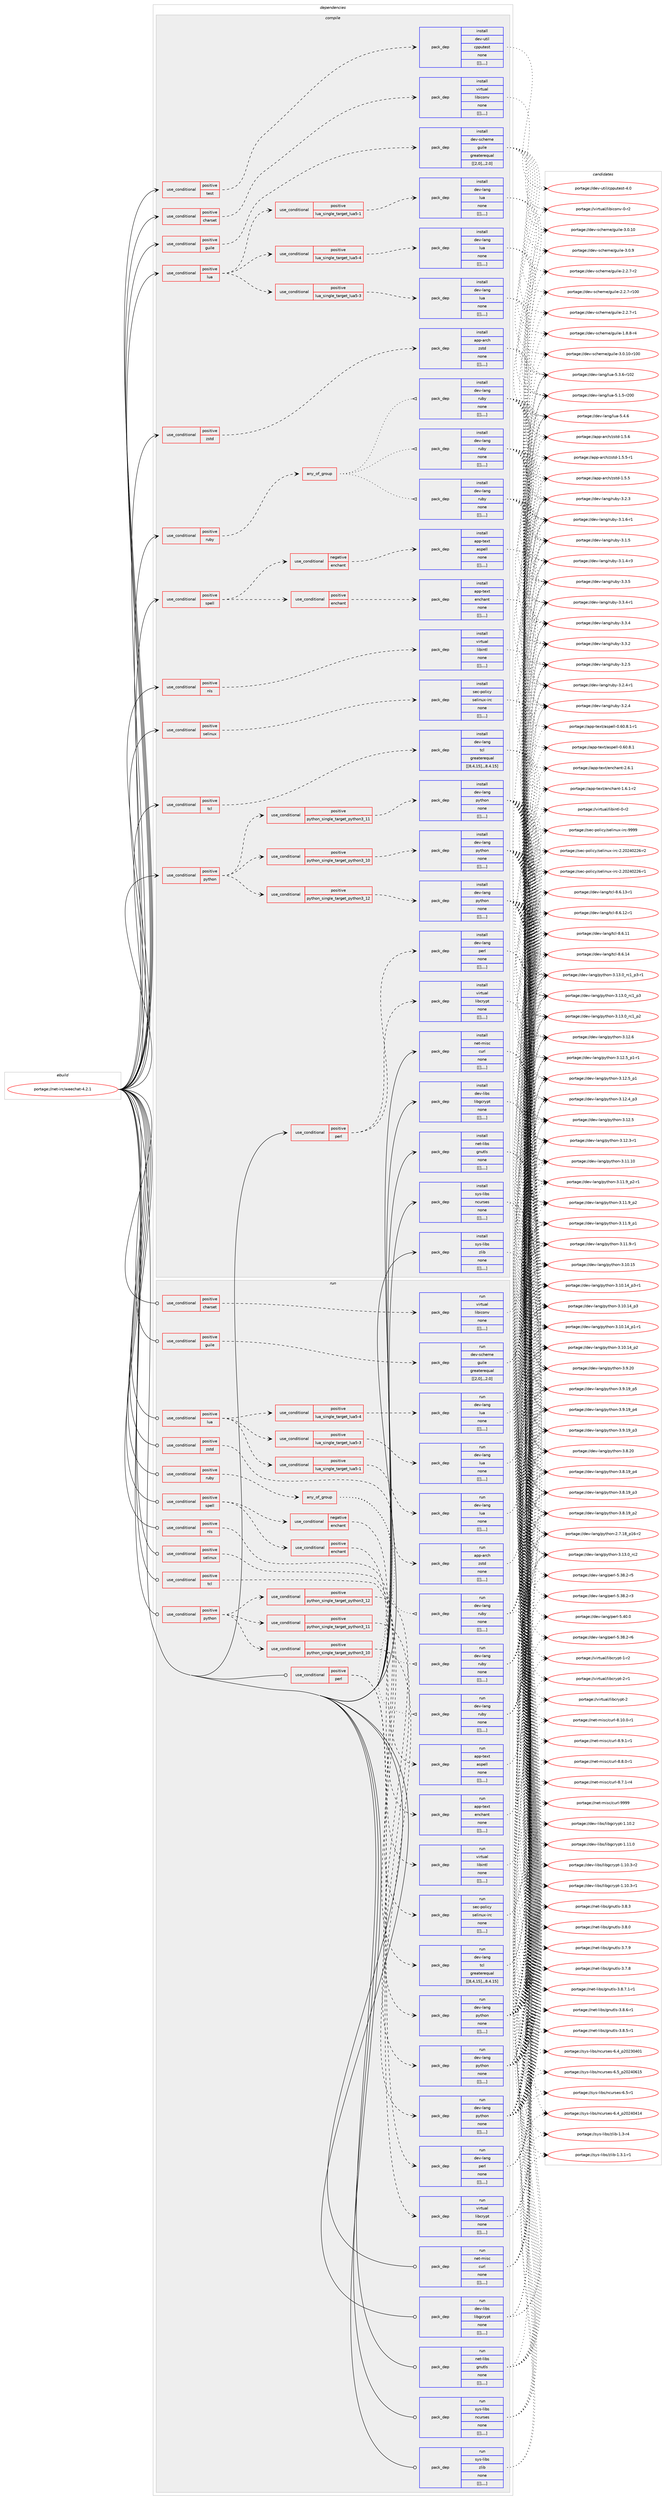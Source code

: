 digraph prolog {

# *************
# Graph options
# *************

newrank=true;
concentrate=true;
compound=true;
graph [rankdir=LR,fontname=Helvetica,fontsize=10,ranksep=1.5];#, ranksep=2.5, nodesep=0.2];
edge  [arrowhead=vee];
node  [fontname=Helvetica,fontsize=10];

# **********
# The ebuild
# **********

subgraph cluster_leftcol {
color=gray;
label=<<i>ebuild</i>>;
id [label="portage://net-irc/weechat-4.2.1", color=red, width=4, href="../net-irc/weechat-4.2.1.svg"];
}

# ****************
# The dependencies
# ****************

subgraph cluster_midcol {
color=gray;
label=<<i>dependencies</i>>;
subgraph cluster_compile {
fillcolor="#eeeeee";
style=filled;
label=<<i>compile</i>>;
subgraph cond97925 {
dependency376524 [label=<<TABLE BORDER="0" CELLBORDER="1" CELLSPACING="0" CELLPADDING="4"><TR><TD ROWSPAN="3" CELLPADDING="10">use_conditional</TD></TR><TR><TD>positive</TD></TR><TR><TD>charset</TD></TR></TABLE>>, shape=none, color=red];
subgraph pack275791 {
dependency376525 [label=<<TABLE BORDER="0" CELLBORDER="1" CELLSPACING="0" CELLPADDING="4" WIDTH="220"><TR><TD ROWSPAN="6" CELLPADDING="30">pack_dep</TD></TR><TR><TD WIDTH="110">install</TD></TR><TR><TD>virtual</TD></TR><TR><TD>libiconv</TD></TR><TR><TD>none</TD></TR><TR><TD>[[],,,,]</TD></TR></TABLE>>, shape=none, color=blue];
}
dependency376524:e -> dependency376525:w [weight=20,style="dashed",arrowhead="vee"];
}
id:e -> dependency376524:w [weight=20,style="solid",arrowhead="vee"];
subgraph cond97926 {
dependency376526 [label=<<TABLE BORDER="0" CELLBORDER="1" CELLSPACING="0" CELLPADDING="4"><TR><TD ROWSPAN="3" CELLPADDING="10">use_conditional</TD></TR><TR><TD>positive</TD></TR><TR><TD>guile</TD></TR></TABLE>>, shape=none, color=red];
subgraph pack275792 {
dependency376527 [label=<<TABLE BORDER="0" CELLBORDER="1" CELLSPACING="0" CELLPADDING="4" WIDTH="220"><TR><TD ROWSPAN="6" CELLPADDING="30">pack_dep</TD></TR><TR><TD WIDTH="110">install</TD></TR><TR><TD>dev-scheme</TD></TR><TR><TD>guile</TD></TR><TR><TD>greaterequal</TD></TR><TR><TD>[[2,0],,,2.0]</TD></TR></TABLE>>, shape=none, color=blue];
}
dependency376526:e -> dependency376527:w [weight=20,style="dashed",arrowhead="vee"];
}
id:e -> dependency376526:w [weight=20,style="solid",arrowhead="vee"];
subgraph cond97927 {
dependency376528 [label=<<TABLE BORDER="0" CELLBORDER="1" CELLSPACING="0" CELLPADDING="4"><TR><TD ROWSPAN="3" CELLPADDING="10">use_conditional</TD></TR><TR><TD>positive</TD></TR><TR><TD>lua</TD></TR></TABLE>>, shape=none, color=red];
subgraph cond97928 {
dependency376529 [label=<<TABLE BORDER="0" CELLBORDER="1" CELLSPACING="0" CELLPADDING="4"><TR><TD ROWSPAN="3" CELLPADDING="10">use_conditional</TD></TR><TR><TD>positive</TD></TR><TR><TD>lua_single_target_lua5-1</TD></TR></TABLE>>, shape=none, color=red];
subgraph pack275793 {
dependency376530 [label=<<TABLE BORDER="0" CELLBORDER="1" CELLSPACING="0" CELLPADDING="4" WIDTH="220"><TR><TD ROWSPAN="6" CELLPADDING="30">pack_dep</TD></TR><TR><TD WIDTH="110">install</TD></TR><TR><TD>dev-lang</TD></TR><TR><TD>lua</TD></TR><TR><TD>none</TD></TR><TR><TD>[[],,,,]</TD></TR></TABLE>>, shape=none, color=blue];
}
dependency376529:e -> dependency376530:w [weight=20,style="dashed",arrowhead="vee"];
}
dependency376528:e -> dependency376529:w [weight=20,style="dashed",arrowhead="vee"];
subgraph cond97929 {
dependency376531 [label=<<TABLE BORDER="0" CELLBORDER="1" CELLSPACING="0" CELLPADDING="4"><TR><TD ROWSPAN="3" CELLPADDING="10">use_conditional</TD></TR><TR><TD>positive</TD></TR><TR><TD>lua_single_target_lua5-3</TD></TR></TABLE>>, shape=none, color=red];
subgraph pack275794 {
dependency376532 [label=<<TABLE BORDER="0" CELLBORDER="1" CELLSPACING="0" CELLPADDING="4" WIDTH="220"><TR><TD ROWSPAN="6" CELLPADDING="30">pack_dep</TD></TR><TR><TD WIDTH="110">install</TD></TR><TR><TD>dev-lang</TD></TR><TR><TD>lua</TD></TR><TR><TD>none</TD></TR><TR><TD>[[],,,,]</TD></TR></TABLE>>, shape=none, color=blue];
}
dependency376531:e -> dependency376532:w [weight=20,style="dashed",arrowhead="vee"];
}
dependency376528:e -> dependency376531:w [weight=20,style="dashed",arrowhead="vee"];
subgraph cond97930 {
dependency376533 [label=<<TABLE BORDER="0" CELLBORDER="1" CELLSPACING="0" CELLPADDING="4"><TR><TD ROWSPAN="3" CELLPADDING="10">use_conditional</TD></TR><TR><TD>positive</TD></TR><TR><TD>lua_single_target_lua5-4</TD></TR></TABLE>>, shape=none, color=red];
subgraph pack275795 {
dependency376534 [label=<<TABLE BORDER="0" CELLBORDER="1" CELLSPACING="0" CELLPADDING="4" WIDTH="220"><TR><TD ROWSPAN="6" CELLPADDING="30">pack_dep</TD></TR><TR><TD WIDTH="110">install</TD></TR><TR><TD>dev-lang</TD></TR><TR><TD>lua</TD></TR><TR><TD>none</TD></TR><TR><TD>[[],,,,]</TD></TR></TABLE>>, shape=none, color=blue];
}
dependency376533:e -> dependency376534:w [weight=20,style="dashed",arrowhead="vee"];
}
dependency376528:e -> dependency376533:w [weight=20,style="dashed",arrowhead="vee"];
}
id:e -> dependency376528:w [weight=20,style="solid",arrowhead="vee"];
subgraph cond97931 {
dependency376535 [label=<<TABLE BORDER="0" CELLBORDER="1" CELLSPACING="0" CELLPADDING="4"><TR><TD ROWSPAN="3" CELLPADDING="10">use_conditional</TD></TR><TR><TD>positive</TD></TR><TR><TD>nls</TD></TR></TABLE>>, shape=none, color=red];
subgraph pack275796 {
dependency376536 [label=<<TABLE BORDER="0" CELLBORDER="1" CELLSPACING="0" CELLPADDING="4" WIDTH="220"><TR><TD ROWSPAN="6" CELLPADDING="30">pack_dep</TD></TR><TR><TD WIDTH="110">install</TD></TR><TR><TD>virtual</TD></TR><TR><TD>libintl</TD></TR><TR><TD>none</TD></TR><TR><TD>[[],,,,]</TD></TR></TABLE>>, shape=none, color=blue];
}
dependency376535:e -> dependency376536:w [weight=20,style="dashed",arrowhead="vee"];
}
id:e -> dependency376535:w [weight=20,style="solid",arrowhead="vee"];
subgraph cond97932 {
dependency376537 [label=<<TABLE BORDER="0" CELLBORDER="1" CELLSPACING="0" CELLPADDING="4"><TR><TD ROWSPAN="3" CELLPADDING="10">use_conditional</TD></TR><TR><TD>positive</TD></TR><TR><TD>perl</TD></TR></TABLE>>, shape=none, color=red];
subgraph pack275797 {
dependency376538 [label=<<TABLE BORDER="0" CELLBORDER="1" CELLSPACING="0" CELLPADDING="4" WIDTH="220"><TR><TD ROWSPAN="6" CELLPADDING="30">pack_dep</TD></TR><TR><TD WIDTH="110">install</TD></TR><TR><TD>dev-lang</TD></TR><TR><TD>perl</TD></TR><TR><TD>none</TD></TR><TR><TD>[[],,,,]</TD></TR></TABLE>>, shape=none, color=blue];
}
dependency376537:e -> dependency376538:w [weight=20,style="dashed",arrowhead="vee"];
subgraph pack275798 {
dependency376539 [label=<<TABLE BORDER="0" CELLBORDER="1" CELLSPACING="0" CELLPADDING="4" WIDTH="220"><TR><TD ROWSPAN="6" CELLPADDING="30">pack_dep</TD></TR><TR><TD WIDTH="110">install</TD></TR><TR><TD>virtual</TD></TR><TR><TD>libcrypt</TD></TR><TR><TD>none</TD></TR><TR><TD>[[],,,,]</TD></TR></TABLE>>, shape=none, color=blue];
}
dependency376537:e -> dependency376539:w [weight=20,style="dashed",arrowhead="vee"];
}
id:e -> dependency376537:w [weight=20,style="solid",arrowhead="vee"];
subgraph cond97933 {
dependency376540 [label=<<TABLE BORDER="0" CELLBORDER="1" CELLSPACING="0" CELLPADDING="4"><TR><TD ROWSPAN="3" CELLPADDING="10">use_conditional</TD></TR><TR><TD>positive</TD></TR><TR><TD>python</TD></TR></TABLE>>, shape=none, color=red];
subgraph cond97934 {
dependency376541 [label=<<TABLE BORDER="0" CELLBORDER="1" CELLSPACING="0" CELLPADDING="4"><TR><TD ROWSPAN="3" CELLPADDING="10">use_conditional</TD></TR><TR><TD>positive</TD></TR><TR><TD>python_single_target_python3_10</TD></TR></TABLE>>, shape=none, color=red];
subgraph pack275799 {
dependency376542 [label=<<TABLE BORDER="0" CELLBORDER="1" CELLSPACING="0" CELLPADDING="4" WIDTH="220"><TR><TD ROWSPAN="6" CELLPADDING="30">pack_dep</TD></TR><TR><TD WIDTH="110">install</TD></TR><TR><TD>dev-lang</TD></TR><TR><TD>python</TD></TR><TR><TD>none</TD></TR><TR><TD>[[],,,,]</TD></TR></TABLE>>, shape=none, color=blue];
}
dependency376541:e -> dependency376542:w [weight=20,style="dashed",arrowhead="vee"];
}
dependency376540:e -> dependency376541:w [weight=20,style="dashed",arrowhead="vee"];
subgraph cond97935 {
dependency376543 [label=<<TABLE BORDER="0" CELLBORDER="1" CELLSPACING="0" CELLPADDING="4"><TR><TD ROWSPAN="3" CELLPADDING="10">use_conditional</TD></TR><TR><TD>positive</TD></TR><TR><TD>python_single_target_python3_11</TD></TR></TABLE>>, shape=none, color=red];
subgraph pack275800 {
dependency376544 [label=<<TABLE BORDER="0" CELLBORDER="1" CELLSPACING="0" CELLPADDING="4" WIDTH="220"><TR><TD ROWSPAN="6" CELLPADDING="30">pack_dep</TD></TR><TR><TD WIDTH="110">install</TD></TR><TR><TD>dev-lang</TD></TR><TR><TD>python</TD></TR><TR><TD>none</TD></TR><TR><TD>[[],,,,]</TD></TR></TABLE>>, shape=none, color=blue];
}
dependency376543:e -> dependency376544:w [weight=20,style="dashed",arrowhead="vee"];
}
dependency376540:e -> dependency376543:w [weight=20,style="dashed",arrowhead="vee"];
subgraph cond97936 {
dependency376545 [label=<<TABLE BORDER="0" CELLBORDER="1" CELLSPACING="0" CELLPADDING="4"><TR><TD ROWSPAN="3" CELLPADDING="10">use_conditional</TD></TR><TR><TD>positive</TD></TR><TR><TD>python_single_target_python3_12</TD></TR></TABLE>>, shape=none, color=red];
subgraph pack275801 {
dependency376546 [label=<<TABLE BORDER="0" CELLBORDER="1" CELLSPACING="0" CELLPADDING="4" WIDTH="220"><TR><TD ROWSPAN="6" CELLPADDING="30">pack_dep</TD></TR><TR><TD WIDTH="110">install</TD></TR><TR><TD>dev-lang</TD></TR><TR><TD>python</TD></TR><TR><TD>none</TD></TR><TR><TD>[[],,,,]</TD></TR></TABLE>>, shape=none, color=blue];
}
dependency376545:e -> dependency376546:w [weight=20,style="dashed",arrowhead="vee"];
}
dependency376540:e -> dependency376545:w [weight=20,style="dashed",arrowhead="vee"];
}
id:e -> dependency376540:w [weight=20,style="solid",arrowhead="vee"];
subgraph cond97937 {
dependency376547 [label=<<TABLE BORDER="0" CELLBORDER="1" CELLSPACING="0" CELLPADDING="4"><TR><TD ROWSPAN="3" CELLPADDING="10">use_conditional</TD></TR><TR><TD>positive</TD></TR><TR><TD>ruby</TD></TR></TABLE>>, shape=none, color=red];
subgraph any2623 {
dependency376548 [label=<<TABLE BORDER="0" CELLBORDER="1" CELLSPACING="0" CELLPADDING="4"><TR><TD CELLPADDING="10">any_of_group</TD></TR></TABLE>>, shape=none, color=red];subgraph pack275802 {
dependency376549 [label=<<TABLE BORDER="0" CELLBORDER="1" CELLSPACING="0" CELLPADDING="4" WIDTH="220"><TR><TD ROWSPAN="6" CELLPADDING="30">pack_dep</TD></TR><TR><TD WIDTH="110">install</TD></TR><TR><TD>dev-lang</TD></TR><TR><TD>ruby</TD></TR><TR><TD>none</TD></TR><TR><TD>[[],,,,]</TD></TR></TABLE>>, shape=none, color=blue];
}
dependency376548:e -> dependency376549:w [weight=20,style="dotted",arrowhead="oinv"];
subgraph pack275803 {
dependency376550 [label=<<TABLE BORDER="0" CELLBORDER="1" CELLSPACING="0" CELLPADDING="4" WIDTH="220"><TR><TD ROWSPAN="6" CELLPADDING="30">pack_dep</TD></TR><TR><TD WIDTH="110">install</TD></TR><TR><TD>dev-lang</TD></TR><TR><TD>ruby</TD></TR><TR><TD>none</TD></TR><TR><TD>[[],,,,]</TD></TR></TABLE>>, shape=none, color=blue];
}
dependency376548:e -> dependency376550:w [weight=20,style="dotted",arrowhead="oinv"];
subgraph pack275804 {
dependency376551 [label=<<TABLE BORDER="0" CELLBORDER="1" CELLSPACING="0" CELLPADDING="4" WIDTH="220"><TR><TD ROWSPAN="6" CELLPADDING="30">pack_dep</TD></TR><TR><TD WIDTH="110">install</TD></TR><TR><TD>dev-lang</TD></TR><TR><TD>ruby</TD></TR><TR><TD>none</TD></TR><TR><TD>[[],,,,]</TD></TR></TABLE>>, shape=none, color=blue];
}
dependency376548:e -> dependency376551:w [weight=20,style="dotted",arrowhead="oinv"];
}
dependency376547:e -> dependency376548:w [weight=20,style="dashed",arrowhead="vee"];
}
id:e -> dependency376547:w [weight=20,style="solid",arrowhead="vee"];
subgraph cond97938 {
dependency376552 [label=<<TABLE BORDER="0" CELLBORDER="1" CELLSPACING="0" CELLPADDING="4"><TR><TD ROWSPAN="3" CELLPADDING="10">use_conditional</TD></TR><TR><TD>positive</TD></TR><TR><TD>selinux</TD></TR></TABLE>>, shape=none, color=red];
subgraph pack275805 {
dependency376553 [label=<<TABLE BORDER="0" CELLBORDER="1" CELLSPACING="0" CELLPADDING="4" WIDTH="220"><TR><TD ROWSPAN="6" CELLPADDING="30">pack_dep</TD></TR><TR><TD WIDTH="110">install</TD></TR><TR><TD>sec-policy</TD></TR><TR><TD>selinux-irc</TD></TR><TR><TD>none</TD></TR><TR><TD>[[],,,,]</TD></TR></TABLE>>, shape=none, color=blue];
}
dependency376552:e -> dependency376553:w [weight=20,style="dashed",arrowhead="vee"];
}
id:e -> dependency376552:w [weight=20,style="solid",arrowhead="vee"];
subgraph cond97939 {
dependency376554 [label=<<TABLE BORDER="0" CELLBORDER="1" CELLSPACING="0" CELLPADDING="4"><TR><TD ROWSPAN="3" CELLPADDING="10">use_conditional</TD></TR><TR><TD>positive</TD></TR><TR><TD>spell</TD></TR></TABLE>>, shape=none, color=red];
subgraph cond97940 {
dependency376555 [label=<<TABLE BORDER="0" CELLBORDER="1" CELLSPACING="0" CELLPADDING="4"><TR><TD ROWSPAN="3" CELLPADDING="10">use_conditional</TD></TR><TR><TD>positive</TD></TR><TR><TD>enchant</TD></TR></TABLE>>, shape=none, color=red];
subgraph pack275806 {
dependency376556 [label=<<TABLE BORDER="0" CELLBORDER="1" CELLSPACING="0" CELLPADDING="4" WIDTH="220"><TR><TD ROWSPAN="6" CELLPADDING="30">pack_dep</TD></TR><TR><TD WIDTH="110">install</TD></TR><TR><TD>app-text</TD></TR><TR><TD>enchant</TD></TR><TR><TD>none</TD></TR><TR><TD>[[],,,,]</TD></TR></TABLE>>, shape=none, color=blue];
}
dependency376555:e -> dependency376556:w [weight=20,style="dashed",arrowhead="vee"];
}
dependency376554:e -> dependency376555:w [weight=20,style="dashed",arrowhead="vee"];
subgraph cond97941 {
dependency376557 [label=<<TABLE BORDER="0" CELLBORDER="1" CELLSPACING="0" CELLPADDING="4"><TR><TD ROWSPAN="3" CELLPADDING="10">use_conditional</TD></TR><TR><TD>negative</TD></TR><TR><TD>enchant</TD></TR></TABLE>>, shape=none, color=red];
subgraph pack275807 {
dependency376558 [label=<<TABLE BORDER="0" CELLBORDER="1" CELLSPACING="0" CELLPADDING="4" WIDTH="220"><TR><TD ROWSPAN="6" CELLPADDING="30">pack_dep</TD></TR><TR><TD WIDTH="110">install</TD></TR><TR><TD>app-text</TD></TR><TR><TD>aspell</TD></TR><TR><TD>none</TD></TR><TR><TD>[[],,,,]</TD></TR></TABLE>>, shape=none, color=blue];
}
dependency376557:e -> dependency376558:w [weight=20,style="dashed",arrowhead="vee"];
}
dependency376554:e -> dependency376557:w [weight=20,style="dashed",arrowhead="vee"];
}
id:e -> dependency376554:w [weight=20,style="solid",arrowhead="vee"];
subgraph cond97942 {
dependency376559 [label=<<TABLE BORDER="0" CELLBORDER="1" CELLSPACING="0" CELLPADDING="4"><TR><TD ROWSPAN="3" CELLPADDING="10">use_conditional</TD></TR><TR><TD>positive</TD></TR><TR><TD>tcl</TD></TR></TABLE>>, shape=none, color=red];
subgraph pack275808 {
dependency376560 [label=<<TABLE BORDER="0" CELLBORDER="1" CELLSPACING="0" CELLPADDING="4" WIDTH="220"><TR><TD ROWSPAN="6" CELLPADDING="30">pack_dep</TD></TR><TR><TD WIDTH="110">install</TD></TR><TR><TD>dev-lang</TD></TR><TR><TD>tcl</TD></TR><TR><TD>greaterequal</TD></TR><TR><TD>[[8,4,15],,,8.4.15]</TD></TR></TABLE>>, shape=none, color=blue];
}
dependency376559:e -> dependency376560:w [weight=20,style="dashed",arrowhead="vee"];
}
id:e -> dependency376559:w [weight=20,style="solid",arrowhead="vee"];
subgraph cond97943 {
dependency376561 [label=<<TABLE BORDER="0" CELLBORDER="1" CELLSPACING="0" CELLPADDING="4"><TR><TD ROWSPAN="3" CELLPADDING="10">use_conditional</TD></TR><TR><TD>positive</TD></TR><TR><TD>test</TD></TR></TABLE>>, shape=none, color=red];
subgraph pack275809 {
dependency376562 [label=<<TABLE BORDER="0" CELLBORDER="1" CELLSPACING="0" CELLPADDING="4" WIDTH="220"><TR><TD ROWSPAN="6" CELLPADDING="30">pack_dep</TD></TR><TR><TD WIDTH="110">install</TD></TR><TR><TD>dev-util</TD></TR><TR><TD>cpputest</TD></TR><TR><TD>none</TD></TR><TR><TD>[[],,,,]</TD></TR></TABLE>>, shape=none, color=blue];
}
dependency376561:e -> dependency376562:w [weight=20,style="dashed",arrowhead="vee"];
}
id:e -> dependency376561:w [weight=20,style="solid",arrowhead="vee"];
subgraph cond97944 {
dependency376563 [label=<<TABLE BORDER="0" CELLBORDER="1" CELLSPACING="0" CELLPADDING="4"><TR><TD ROWSPAN="3" CELLPADDING="10">use_conditional</TD></TR><TR><TD>positive</TD></TR><TR><TD>zstd</TD></TR></TABLE>>, shape=none, color=red];
subgraph pack275810 {
dependency376564 [label=<<TABLE BORDER="0" CELLBORDER="1" CELLSPACING="0" CELLPADDING="4" WIDTH="220"><TR><TD ROWSPAN="6" CELLPADDING="30">pack_dep</TD></TR><TR><TD WIDTH="110">install</TD></TR><TR><TD>app-arch</TD></TR><TR><TD>zstd</TD></TR><TR><TD>none</TD></TR><TR><TD>[[],,,,]</TD></TR></TABLE>>, shape=none, color=blue];
}
dependency376563:e -> dependency376564:w [weight=20,style="dashed",arrowhead="vee"];
}
id:e -> dependency376563:w [weight=20,style="solid",arrowhead="vee"];
subgraph pack275811 {
dependency376565 [label=<<TABLE BORDER="0" CELLBORDER="1" CELLSPACING="0" CELLPADDING="4" WIDTH="220"><TR><TD ROWSPAN="6" CELLPADDING="30">pack_dep</TD></TR><TR><TD WIDTH="110">install</TD></TR><TR><TD>dev-libs</TD></TR><TR><TD>libgcrypt</TD></TR><TR><TD>none</TD></TR><TR><TD>[[],,,,]</TD></TR></TABLE>>, shape=none, color=blue];
}
id:e -> dependency376565:w [weight=20,style="solid",arrowhead="vee"];
subgraph pack275812 {
dependency376566 [label=<<TABLE BORDER="0" CELLBORDER="1" CELLSPACING="0" CELLPADDING="4" WIDTH="220"><TR><TD ROWSPAN="6" CELLPADDING="30">pack_dep</TD></TR><TR><TD WIDTH="110">install</TD></TR><TR><TD>net-libs</TD></TR><TR><TD>gnutls</TD></TR><TR><TD>none</TD></TR><TR><TD>[[],,,,]</TD></TR></TABLE>>, shape=none, color=blue];
}
id:e -> dependency376566:w [weight=20,style="solid",arrowhead="vee"];
subgraph pack275813 {
dependency376567 [label=<<TABLE BORDER="0" CELLBORDER="1" CELLSPACING="0" CELLPADDING="4" WIDTH="220"><TR><TD ROWSPAN="6" CELLPADDING="30">pack_dep</TD></TR><TR><TD WIDTH="110">install</TD></TR><TR><TD>net-misc</TD></TR><TR><TD>curl</TD></TR><TR><TD>none</TD></TR><TR><TD>[[],,,,]</TD></TR></TABLE>>, shape=none, color=blue];
}
id:e -> dependency376567:w [weight=20,style="solid",arrowhead="vee"];
subgraph pack275814 {
dependency376568 [label=<<TABLE BORDER="0" CELLBORDER="1" CELLSPACING="0" CELLPADDING="4" WIDTH="220"><TR><TD ROWSPAN="6" CELLPADDING="30">pack_dep</TD></TR><TR><TD WIDTH="110">install</TD></TR><TR><TD>sys-libs</TD></TR><TR><TD>ncurses</TD></TR><TR><TD>none</TD></TR><TR><TD>[[],,,,]</TD></TR></TABLE>>, shape=none, color=blue];
}
id:e -> dependency376568:w [weight=20,style="solid",arrowhead="vee"];
subgraph pack275815 {
dependency376569 [label=<<TABLE BORDER="0" CELLBORDER="1" CELLSPACING="0" CELLPADDING="4" WIDTH="220"><TR><TD ROWSPAN="6" CELLPADDING="30">pack_dep</TD></TR><TR><TD WIDTH="110">install</TD></TR><TR><TD>sys-libs</TD></TR><TR><TD>zlib</TD></TR><TR><TD>none</TD></TR><TR><TD>[[],,,,]</TD></TR></TABLE>>, shape=none, color=blue];
}
id:e -> dependency376569:w [weight=20,style="solid",arrowhead="vee"];
}
subgraph cluster_compileandrun {
fillcolor="#eeeeee";
style=filled;
label=<<i>compile and run</i>>;
}
subgraph cluster_run {
fillcolor="#eeeeee";
style=filled;
label=<<i>run</i>>;
subgraph cond97945 {
dependency376570 [label=<<TABLE BORDER="0" CELLBORDER="1" CELLSPACING="0" CELLPADDING="4"><TR><TD ROWSPAN="3" CELLPADDING="10">use_conditional</TD></TR><TR><TD>positive</TD></TR><TR><TD>charset</TD></TR></TABLE>>, shape=none, color=red];
subgraph pack275816 {
dependency376571 [label=<<TABLE BORDER="0" CELLBORDER="1" CELLSPACING="0" CELLPADDING="4" WIDTH="220"><TR><TD ROWSPAN="6" CELLPADDING="30">pack_dep</TD></TR><TR><TD WIDTH="110">run</TD></TR><TR><TD>virtual</TD></TR><TR><TD>libiconv</TD></TR><TR><TD>none</TD></TR><TR><TD>[[],,,,]</TD></TR></TABLE>>, shape=none, color=blue];
}
dependency376570:e -> dependency376571:w [weight=20,style="dashed",arrowhead="vee"];
}
id:e -> dependency376570:w [weight=20,style="solid",arrowhead="odot"];
subgraph cond97946 {
dependency376572 [label=<<TABLE BORDER="0" CELLBORDER="1" CELLSPACING="0" CELLPADDING="4"><TR><TD ROWSPAN="3" CELLPADDING="10">use_conditional</TD></TR><TR><TD>positive</TD></TR><TR><TD>guile</TD></TR></TABLE>>, shape=none, color=red];
subgraph pack275817 {
dependency376573 [label=<<TABLE BORDER="0" CELLBORDER="1" CELLSPACING="0" CELLPADDING="4" WIDTH="220"><TR><TD ROWSPAN="6" CELLPADDING="30">pack_dep</TD></TR><TR><TD WIDTH="110">run</TD></TR><TR><TD>dev-scheme</TD></TR><TR><TD>guile</TD></TR><TR><TD>greaterequal</TD></TR><TR><TD>[[2,0],,,2.0]</TD></TR></TABLE>>, shape=none, color=blue];
}
dependency376572:e -> dependency376573:w [weight=20,style="dashed",arrowhead="vee"];
}
id:e -> dependency376572:w [weight=20,style="solid",arrowhead="odot"];
subgraph cond97947 {
dependency376574 [label=<<TABLE BORDER="0" CELLBORDER="1" CELLSPACING="0" CELLPADDING="4"><TR><TD ROWSPAN="3" CELLPADDING="10">use_conditional</TD></TR><TR><TD>positive</TD></TR><TR><TD>lua</TD></TR></TABLE>>, shape=none, color=red];
subgraph cond97948 {
dependency376575 [label=<<TABLE BORDER="0" CELLBORDER="1" CELLSPACING="0" CELLPADDING="4"><TR><TD ROWSPAN="3" CELLPADDING="10">use_conditional</TD></TR><TR><TD>positive</TD></TR><TR><TD>lua_single_target_lua5-1</TD></TR></TABLE>>, shape=none, color=red];
subgraph pack275818 {
dependency376576 [label=<<TABLE BORDER="0" CELLBORDER="1" CELLSPACING="0" CELLPADDING="4" WIDTH="220"><TR><TD ROWSPAN="6" CELLPADDING="30">pack_dep</TD></TR><TR><TD WIDTH="110">run</TD></TR><TR><TD>dev-lang</TD></TR><TR><TD>lua</TD></TR><TR><TD>none</TD></TR><TR><TD>[[],,,,]</TD></TR></TABLE>>, shape=none, color=blue];
}
dependency376575:e -> dependency376576:w [weight=20,style="dashed",arrowhead="vee"];
}
dependency376574:e -> dependency376575:w [weight=20,style="dashed",arrowhead="vee"];
subgraph cond97949 {
dependency376577 [label=<<TABLE BORDER="0" CELLBORDER="1" CELLSPACING="0" CELLPADDING="4"><TR><TD ROWSPAN="3" CELLPADDING="10">use_conditional</TD></TR><TR><TD>positive</TD></TR><TR><TD>lua_single_target_lua5-3</TD></TR></TABLE>>, shape=none, color=red];
subgraph pack275819 {
dependency376578 [label=<<TABLE BORDER="0" CELLBORDER="1" CELLSPACING="0" CELLPADDING="4" WIDTH="220"><TR><TD ROWSPAN="6" CELLPADDING="30">pack_dep</TD></TR><TR><TD WIDTH="110">run</TD></TR><TR><TD>dev-lang</TD></TR><TR><TD>lua</TD></TR><TR><TD>none</TD></TR><TR><TD>[[],,,,]</TD></TR></TABLE>>, shape=none, color=blue];
}
dependency376577:e -> dependency376578:w [weight=20,style="dashed",arrowhead="vee"];
}
dependency376574:e -> dependency376577:w [weight=20,style="dashed",arrowhead="vee"];
subgraph cond97950 {
dependency376579 [label=<<TABLE BORDER="0" CELLBORDER="1" CELLSPACING="0" CELLPADDING="4"><TR><TD ROWSPAN="3" CELLPADDING="10">use_conditional</TD></TR><TR><TD>positive</TD></TR><TR><TD>lua_single_target_lua5-4</TD></TR></TABLE>>, shape=none, color=red];
subgraph pack275820 {
dependency376580 [label=<<TABLE BORDER="0" CELLBORDER="1" CELLSPACING="0" CELLPADDING="4" WIDTH="220"><TR><TD ROWSPAN="6" CELLPADDING="30">pack_dep</TD></TR><TR><TD WIDTH="110">run</TD></TR><TR><TD>dev-lang</TD></TR><TR><TD>lua</TD></TR><TR><TD>none</TD></TR><TR><TD>[[],,,,]</TD></TR></TABLE>>, shape=none, color=blue];
}
dependency376579:e -> dependency376580:w [weight=20,style="dashed",arrowhead="vee"];
}
dependency376574:e -> dependency376579:w [weight=20,style="dashed",arrowhead="vee"];
}
id:e -> dependency376574:w [weight=20,style="solid",arrowhead="odot"];
subgraph cond97951 {
dependency376581 [label=<<TABLE BORDER="0" CELLBORDER="1" CELLSPACING="0" CELLPADDING="4"><TR><TD ROWSPAN="3" CELLPADDING="10">use_conditional</TD></TR><TR><TD>positive</TD></TR><TR><TD>nls</TD></TR></TABLE>>, shape=none, color=red];
subgraph pack275821 {
dependency376582 [label=<<TABLE BORDER="0" CELLBORDER="1" CELLSPACING="0" CELLPADDING="4" WIDTH="220"><TR><TD ROWSPAN="6" CELLPADDING="30">pack_dep</TD></TR><TR><TD WIDTH="110">run</TD></TR><TR><TD>virtual</TD></TR><TR><TD>libintl</TD></TR><TR><TD>none</TD></TR><TR><TD>[[],,,,]</TD></TR></TABLE>>, shape=none, color=blue];
}
dependency376581:e -> dependency376582:w [weight=20,style="dashed",arrowhead="vee"];
}
id:e -> dependency376581:w [weight=20,style="solid",arrowhead="odot"];
subgraph cond97952 {
dependency376583 [label=<<TABLE BORDER="0" CELLBORDER="1" CELLSPACING="0" CELLPADDING="4"><TR><TD ROWSPAN="3" CELLPADDING="10">use_conditional</TD></TR><TR><TD>positive</TD></TR><TR><TD>perl</TD></TR></TABLE>>, shape=none, color=red];
subgraph pack275822 {
dependency376584 [label=<<TABLE BORDER="0" CELLBORDER="1" CELLSPACING="0" CELLPADDING="4" WIDTH="220"><TR><TD ROWSPAN="6" CELLPADDING="30">pack_dep</TD></TR><TR><TD WIDTH="110">run</TD></TR><TR><TD>dev-lang</TD></TR><TR><TD>perl</TD></TR><TR><TD>none</TD></TR><TR><TD>[[],,,,]</TD></TR></TABLE>>, shape=none, color=blue];
}
dependency376583:e -> dependency376584:w [weight=20,style="dashed",arrowhead="vee"];
subgraph pack275823 {
dependency376585 [label=<<TABLE BORDER="0" CELLBORDER="1" CELLSPACING="0" CELLPADDING="4" WIDTH="220"><TR><TD ROWSPAN="6" CELLPADDING="30">pack_dep</TD></TR><TR><TD WIDTH="110">run</TD></TR><TR><TD>virtual</TD></TR><TR><TD>libcrypt</TD></TR><TR><TD>none</TD></TR><TR><TD>[[],,,,]</TD></TR></TABLE>>, shape=none, color=blue];
}
dependency376583:e -> dependency376585:w [weight=20,style="dashed",arrowhead="vee"];
}
id:e -> dependency376583:w [weight=20,style="solid",arrowhead="odot"];
subgraph cond97953 {
dependency376586 [label=<<TABLE BORDER="0" CELLBORDER="1" CELLSPACING="0" CELLPADDING="4"><TR><TD ROWSPAN="3" CELLPADDING="10">use_conditional</TD></TR><TR><TD>positive</TD></TR><TR><TD>python</TD></TR></TABLE>>, shape=none, color=red];
subgraph cond97954 {
dependency376587 [label=<<TABLE BORDER="0" CELLBORDER="1" CELLSPACING="0" CELLPADDING="4"><TR><TD ROWSPAN="3" CELLPADDING="10">use_conditional</TD></TR><TR><TD>positive</TD></TR><TR><TD>python_single_target_python3_10</TD></TR></TABLE>>, shape=none, color=red];
subgraph pack275824 {
dependency376588 [label=<<TABLE BORDER="0" CELLBORDER="1" CELLSPACING="0" CELLPADDING="4" WIDTH="220"><TR><TD ROWSPAN="6" CELLPADDING="30">pack_dep</TD></TR><TR><TD WIDTH="110">run</TD></TR><TR><TD>dev-lang</TD></TR><TR><TD>python</TD></TR><TR><TD>none</TD></TR><TR><TD>[[],,,,]</TD></TR></TABLE>>, shape=none, color=blue];
}
dependency376587:e -> dependency376588:w [weight=20,style="dashed",arrowhead="vee"];
}
dependency376586:e -> dependency376587:w [weight=20,style="dashed",arrowhead="vee"];
subgraph cond97955 {
dependency376589 [label=<<TABLE BORDER="0" CELLBORDER="1" CELLSPACING="0" CELLPADDING="4"><TR><TD ROWSPAN="3" CELLPADDING="10">use_conditional</TD></TR><TR><TD>positive</TD></TR><TR><TD>python_single_target_python3_11</TD></TR></TABLE>>, shape=none, color=red];
subgraph pack275825 {
dependency376590 [label=<<TABLE BORDER="0" CELLBORDER="1" CELLSPACING="0" CELLPADDING="4" WIDTH="220"><TR><TD ROWSPAN="6" CELLPADDING="30">pack_dep</TD></TR><TR><TD WIDTH="110">run</TD></TR><TR><TD>dev-lang</TD></TR><TR><TD>python</TD></TR><TR><TD>none</TD></TR><TR><TD>[[],,,,]</TD></TR></TABLE>>, shape=none, color=blue];
}
dependency376589:e -> dependency376590:w [weight=20,style="dashed",arrowhead="vee"];
}
dependency376586:e -> dependency376589:w [weight=20,style="dashed",arrowhead="vee"];
subgraph cond97956 {
dependency376591 [label=<<TABLE BORDER="0" CELLBORDER="1" CELLSPACING="0" CELLPADDING="4"><TR><TD ROWSPAN="3" CELLPADDING="10">use_conditional</TD></TR><TR><TD>positive</TD></TR><TR><TD>python_single_target_python3_12</TD></TR></TABLE>>, shape=none, color=red];
subgraph pack275826 {
dependency376592 [label=<<TABLE BORDER="0" CELLBORDER="1" CELLSPACING="0" CELLPADDING="4" WIDTH="220"><TR><TD ROWSPAN="6" CELLPADDING="30">pack_dep</TD></TR><TR><TD WIDTH="110">run</TD></TR><TR><TD>dev-lang</TD></TR><TR><TD>python</TD></TR><TR><TD>none</TD></TR><TR><TD>[[],,,,]</TD></TR></TABLE>>, shape=none, color=blue];
}
dependency376591:e -> dependency376592:w [weight=20,style="dashed",arrowhead="vee"];
}
dependency376586:e -> dependency376591:w [weight=20,style="dashed",arrowhead="vee"];
}
id:e -> dependency376586:w [weight=20,style="solid",arrowhead="odot"];
subgraph cond97957 {
dependency376593 [label=<<TABLE BORDER="0" CELLBORDER="1" CELLSPACING="0" CELLPADDING="4"><TR><TD ROWSPAN="3" CELLPADDING="10">use_conditional</TD></TR><TR><TD>positive</TD></TR><TR><TD>ruby</TD></TR></TABLE>>, shape=none, color=red];
subgraph any2624 {
dependency376594 [label=<<TABLE BORDER="0" CELLBORDER="1" CELLSPACING="0" CELLPADDING="4"><TR><TD CELLPADDING="10">any_of_group</TD></TR></TABLE>>, shape=none, color=red];subgraph pack275827 {
dependency376595 [label=<<TABLE BORDER="0" CELLBORDER="1" CELLSPACING="0" CELLPADDING="4" WIDTH="220"><TR><TD ROWSPAN="6" CELLPADDING="30">pack_dep</TD></TR><TR><TD WIDTH="110">run</TD></TR><TR><TD>dev-lang</TD></TR><TR><TD>ruby</TD></TR><TR><TD>none</TD></TR><TR><TD>[[],,,,]</TD></TR></TABLE>>, shape=none, color=blue];
}
dependency376594:e -> dependency376595:w [weight=20,style="dotted",arrowhead="oinv"];
subgraph pack275828 {
dependency376596 [label=<<TABLE BORDER="0" CELLBORDER="1" CELLSPACING="0" CELLPADDING="4" WIDTH="220"><TR><TD ROWSPAN="6" CELLPADDING="30">pack_dep</TD></TR><TR><TD WIDTH="110">run</TD></TR><TR><TD>dev-lang</TD></TR><TR><TD>ruby</TD></TR><TR><TD>none</TD></TR><TR><TD>[[],,,,]</TD></TR></TABLE>>, shape=none, color=blue];
}
dependency376594:e -> dependency376596:w [weight=20,style="dotted",arrowhead="oinv"];
subgraph pack275829 {
dependency376597 [label=<<TABLE BORDER="0" CELLBORDER="1" CELLSPACING="0" CELLPADDING="4" WIDTH="220"><TR><TD ROWSPAN="6" CELLPADDING="30">pack_dep</TD></TR><TR><TD WIDTH="110">run</TD></TR><TR><TD>dev-lang</TD></TR><TR><TD>ruby</TD></TR><TR><TD>none</TD></TR><TR><TD>[[],,,,]</TD></TR></TABLE>>, shape=none, color=blue];
}
dependency376594:e -> dependency376597:w [weight=20,style="dotted",arrowhead="oinv"];
}
dependency376593:e -> dependency376594:w [weight=20,style="dashed",arrowhead="vee"];
}
id:e -> dependency376593:w [weight=20,style="solid",arrowhead="odot"];
subgraph cond97958 {
dependency376598 [label=<<TABLE BORDER="0" CELLBORDER="1" CELLSPACING="0" CELLPADDING="4"><TR><TD ROWSPAN="3" CELLPADDING="10">use_conditional</TD></TR><TR><TD>positive</TD></TR><TR><TD>selinux</TD></TR></TABLE>>, shape=none, color=red];
subgraph pack275830 {
dependency376599 [label=<<TABLE BORDER="0" CELLBORDER="1" CELLSPACING="0" CELLPADDING="4" WIDTH="220"><TR><TD ROWSPAN="6" CELLPADDING="30">pack_dep</TD></TR><TR><TD WIDTH="110">run</TD></TR><TR><TD>sec-policy</TD></TR><TR><TD>selinux-irc</TD></TR><TR><TD>none</TD></TR><TR><TD>[[],,,,]</TD></TR></TABLE>>, shape=none, color=blue];
}
dependency376598:e -> dependency376599:w [weight=20,style="dashed",arrowhead="vee"];
}
id:e -> dependency376598:w [weight=20,style="solid",arrowhead="odot"];
subgraph cond97959 {
dependency376600 [label=<<TABLE BORDER="0" CELLBORDER="1" CELLSPACING="0" CELLPADDING="4"><TR><TD ROWSPAN="3" CELLPADDING="10">use_conditional</TD></TR><TR><TD>positive</TD></TR><TR><TD>spell</TD></TR></TABLE>>, shape=none, color=red];
subgraph cond97960 {
dependency376601 [label=<<TABLE BORDER="0" CELLBORDER="1" CELLSPACING="0" CELLPADDING="4"><TR><TD ROWSPAN="3" CELLPADDING="10">use_conditional</TD></TR><TR><TD>positive</TD></TR><TR><TD>enchant</TD></TR></TABLE>>, shape=none, color=red];
subgraph pack275831 {
dependency376602 [label=<<TABLE BORDER="0" CELLBORDER="1" CELLSPACING="0" CELLPADDING="4" WIDTH="220"><TR><TD ROWSPAN="6" CELLPADDING="30">pack_dep</TD></TR><TR><TD WIDTH="110">run</TD></TR><TR><TD>app-text</TD></TR><TR><TD>enchant</TD></TR><TR><TD>none</TD></TR><TR><TD>[[],,,,]</TD></TR></TABLE>>, shape=none, color=blue];
}
dependency376601:e -> dependency376602:w [weight=20,style="dashed",arrowhead="vee"];
}
dependency376600:e -> dependency376601:w [weight=20,style="dashed",arrowhead="vee"];
subgraph cond97961 {
dependency376603 [label=<<TABLE BORDER="0" CELLBORDER="1" CELLSPACING="0" CELLPADDING="4"><TR><TD ROWSPAN="3" CELLPADDING="10">use_conditional</TD></TR><TR><TD>negative</TD></TR><TR><TD>enchant</TD></TR></TABLE>>, shape=none, color=red];
subgraph pack275832 {
dependency376604 [label=<<TABLE BORDER="0" CELLBORDER="1" CELLSPACING="0" CELLPADDING="4" WIDTH="220"><TR><TD ROWSPAN="6" CELLPADDING="30">pack_dep</TD></TR><TR><TD WIDTH="110">run</TD></TR><TR><TD>app-text</TD></TR><TR><TD>aspell</TD></TR><TR><TD>none</TD></TR><TR><TD>[[],,,,]</TD></TR></TABLE>>, shape=none, color=blue];
}
dependency376603:e -> dependency376604:w [weight=20,style="dashed",arrowhead="vee"];
}
dependency376600:e -> dependency376603:w [weight=20,style="dashed",arrowhead="vee"];
}
id:e -> dependency376600:w [weight=20,style="solid",arrowhead="odot"];
subgraph cond97962 {
dependency376605 [label=<<TABLE BORDER="0" CELLBORDER="1" CELLSPACING="0" CELLPADDING="4"><TR><TD ROWSPAN="3" CELLPADDING="10">use_conditional</TD></TR><TR><TD>positive</TD></TR><TR><TD>tcl</TD></TR></TABLE>>, shape=none, color=red];
subgraph pack275833 {
dependency376606 [label=<<TABLE BORDER="0" CELLBORDER="1" CELLSPACING="0" CELLPADDING="4" WIDTH="220"><TR><TD ROWSPAN="6" CELLPADDING="30">pack_dep</TD></TR><TR><TD WIDTH="110">run</TD></TR><TR><TD>dev-lang</TD></TR><TR><TD>tcl</TD></TR><TR><TD>greaterequal</TD></TR><TR><TD>[[8,4,15],,,8.4.15]</TD></TR></TABLE>>, shape=none, color=blue];
}
dependency376605:e -> dependency376606:w [weight=20,style="dashed",arrowhead="vee"];
}
id:e -> dependency376605:w [weight=20,style="solid",arrowhead="odot"];
subgraph cond97963 {
dependency376607 [label=<<TABLE BORDER="0" CELLBORDER="1" CELLSPACING="0" CELLPADDING="4"><TR><TD ROWSPAN="3" CELLPADDING="10">use_conditional</TD></TR><TR><TD>positive</TD></TR><TR><TD>zstd</TD></TR></TABLE>>, shape=none, color=red];
subgraph pack275834 {
dependency376608 [label=<<TABLE BORDER="0" CELLBORDER="1" CELLSPACING="0" CELLPADDING="4" WIDTH="220"><TR><TD ROWSPAN="6" CELLPADDING="30">pack_dep</TD></TR><TR><TD WIDTH="110">run</TD></TR><TR><TD>app-arch</TD></TR><TR><TD>zstd</TD></TR><TR><TD>none</TD></TR><TR><TD>[[],,,,]</TD></TR></TABLE>>, shape=none, color=blue];
}
dependency376607:e -> dependency376608:w [weight=20,style="dashed",arrowhead="vee"];
}
id:e -> dependency376607:w [weight=20,style="solid",arrowhead="odot"];
subgraph pack275835 {
dependency376609 [label=<<TABLE BORDER="0" CELLBORDER="1" CELLSPACING="0" CELLPADDING="4" WIDTH="220"><TR><TD ROWSPAN="6" CELLPADDING="30">pack_dep</TD></TR><TR><TD WIDTH="110">run</TD></TR><TR><TD>dev-libs</TD></TR><TR><TD>libgcrypt</TD></TR><TR><TD>none</TD></TR><TR><TD>[[],,,,]</TD></TR></TABLE>>, shape=none, color=blue];
}
id:e -> dependency376609:w [weight=20,style="solid",arrowhead="odot"];
subgraph pack275836 {
dependency376610 [label=<<TABLE BORDER="0" CELLBORDER="1" CELLSPACING="0" CELLPADDING="4" WIDTH="220"><TR><TD ROWSPAN="6" CELLPADDING="30">pack_dep</TD></TR><TR><TD WIDTH="110">run</TD></TR><TR><TD>net-libs</TD></TR><TR><TD>gnutls</TD></TR><TR><TD>none</TD></TR><TR><TD>[[],,,,]</TD></TR></TABLE>>, shape=none, color=blue];
}
id:e -> dependency376610:w [weight=20,style="solid",arrowhead="odot"];
subgraph pack275837 {
dependency376611 [label=<<TABLE BORDER="0" CELLBORDER="1" CELLSPACING="0" CELLPADDING="4" WIDTH="220"><TR><TD ROWSPAN="6" CELLPADDING="30">pack_dep</TD></TR><TR><TD WIDTH="110">run</TD></TR><TR><TD>net-misc</TD></TR><TR><TD>curl</TD></TR><TR><TD>none</TD></TR><TR><TD>[[],,,,]</TD></TR></TABLE>>, shape=none, color=blue];
}
id:e -> dependency376611:w [weight=20,style="solid",arrowhead="odot"];
subgraph pack275838 {
dependency376612 [label=<<TABLE BORDER="0" CELLBORDER="1" CELLSPACING="0" CELLPADDING="4" WIDTH="220"><TR><TD ROWSPAN="6" CELLPADDING="30">pack_dep</TD></TR><TR><TD WIDTH="110">run</TD></TR><TR><TD>sys-libs</TD></TR><TR><TD>ncurses</TD></TR><TR><TD>none</TD></TR><TR><TD>[[],,,,]</TD></TR></TABLE>>, shape=none, color=blue];
}
id:e -> dependency376612:w [weight=20,style="solid",arrowhead="odot"];
subgraph pack275839 {
dependency376613 [label=<<TABLE BORDER="0" CELLBORDER="1" CELLSPACING="0" CELLPADDING="4" WIDTH="220"><TR><TD ROWSPAN="6" CELLPADDING="30">pack_dep</TD></TR><TR><TD WIDTH="110">run</TD></TR><TR><TD>sys-libs</TD></TR><TR><TD>zlib</TD></TR><TR><TD>none</TD></TR><TR><TD>[[],,,,]</TD></TR></TABLE>>, shape=none, color=blue];
}
id:e -> dependency376613:w [weight=20,style="solid",arrowhead="odot"];
}
}

# **************
# The candidates
# **************

subgraph cluster_choices {
rank=same;
color=gray;
label=<<i>candidates</i>>;

subgraph choice275791 {
color=black;
nodesep=1;
choice1181051141161179710847108105981059911111011845484511450 [label="portage://virtual/libiconv-0-r2", color=red, width=4,href="../virtual/libiconv-0-r2.svg"];
dependency376525:e -> choice1181051141161179710847108105981059911111011845484511450:w [style=dotted,weight="100"];
}
subgraph choice275792 {
color=black;
nodesep=1;
choice1001011184511599104101109101471031171051081014551464846494845114494848 [label="portage://dev-scheme/guile-3.0.10-r100", color=red, width=4,href="../dev-scheme/guile-3.0.10-r100.svg"];
choice10010111845115991041011091014710311710510810145514648464948 [label="portage://dev-scheme/guile-3.0.10", color=red, width=4,href="../dev-scheme/guile-3.0.10.svg"];
choice100101118451159910410110910147103117105108101455146484657 [label="portage://dev-scheme/guile-3.0.9", color=red, width=4,href="../dev-scheme/guile-3.0.9.svg"];
choice1001011184511599104101109101471031171051081014550465046554511450 [label="portage://dev-scheme/guile-2.2.7-r2", color=red, width=4,href="../dev-scheme/guile-2.2.7-r2.svg"];
choice10010111845115991041011091014710311710510810145504650465545114494848 [label="portage://dev-scheme/guile-2.2.7-r100", color=red, width=4,href="../dev-scheme/guile-2.2.7-r100.svg"];
choice1001011184511599104101109101471031171051081014550465046554511449 [label="portage://dev-scheme/guile-2.2.7-r1", color=red, width=4,href="../dev-scheme/guile-2.2.7-r1.svg"];
choice1001011184511599104101109101471031171051081014549465646564511452 [label="portage://dev-scheme/guile-1.8.8-r4", color=red, width=4,href="../dev-scheme/guile-1.8.8-r4.svg"];
dependency376527:e -> choice1001011184511599104101109101471031171051081014551464846494845114494848:w [style=dotted,weight="100"];
dependency376527:e -> choice10010111845115991041011091014710311710510810145514648464948:w [style=dotted,weight="100"];
dependency376527:e -> choice100101118451159910410110910147103117105108101455146484657:w [style=dotted,weight="100"];
dependency376527:e -> choice1001011184511599104101109101471031171051081014550465046554511450:w [style=dotted,weight="100"];
dependency376527:e -> choice10010111845115991041011091014710311710510810145504650465545114494848:w [style=dotted,weight="100"];
dependency376527:e -> choice1001011184511599104101109101471031171051081014550465046554511449:w [style=dotted,weight="100"];
dependency376527:e -> choice1001011184511599104101109101471031171051081014549465646564511452:w [style=dotted,weight="100"];
}
subgraph choice275793 {
color=black;
nodesep=1;
choice10010111845108971101034710811797455346524654 [label="portage://dev-lang/lua-5.4.6", color=red, width=4,href="../dev-lang/lua-5.4.6.svg"];
choice1001011184510897110103471081179745534651465445114494850 [label="portage://dev-lang/lua-5.3.6-r102", color=red, width=4,href="../dev-lang/lua-5.3.6-r102.svg"];
choice1001011184510897110103471081179745534649465345114504848 [label="portage://dev-lang/lua-5.1.5-r200", color=red, width=4,href="../dev-lang/lua-5.1.5-r200.svg"];
dependency376530:e -> choice10010111845108971101034710811797455346524654:w [style=dotted,weight="100"];
dependency376530:e -> choice1001011184510897110103471081179745534651465445114494850:w [style=dotted,weight="100"];
dependency376530:e -> choice1001011184510897110103471081179745534649465345114504848:w [style=dotted,weight="100"];
}
subgraph choice275794 {
color=black;
nodesep=1;
choice10010111845108971101034710811797455346524654 [label="portage://dev-lang/lua-5.4.6", color=red, width=4,href="../dev-lang/lua-5.4.6.svg"];
choice1001011184510897110103471081179745534651465445114494850 [label="portage://dev-lang/lua-5.3.6-r102", color=red, width=4,href="../dev-lang/lua-5.3.6-r102.svg"];
choice1001011184510897110103471081179745534649465345114504848 [label="portage://dev-lang/lua-5.1.5-r200", color=red, width=4,href="../dev-lang/lua-5.1.5-r200.svg"];
dependency376532:e -> choice10010111845108971101034710811797455346524654:w [style=dotted,weight="100"];
dependency376532:e -> choice1001011184510897110103471081179745534651465445114494850:w [style=dotted,weight="100"];
dependency376532:e -> choice1001011184510897110103471081179745534649465345114504848:w [style=dotted,weight="100"];
}
subgraph choice275795 {
color=black;
nodesep=1;
choice10010111845108971101034710811797455346524654 [label="portage://dev-lang/lua-5.4.6", color=red, width=4,href="../dev-lang/lua-5.4.6.svg"];
choice1001011184510897110103471081179745534651465445114494850 [label="portage://dev-lang/lua-5.3.6-r102", color=red, width=4,href="../dev-lang/lua-5.3.6-r102.svg"];
choice1001011184510897110103471081179745534649465345114504848 [label="portage://dev-lang/lua-5.1.5-r200", color=red, width=4,href="../dev-lang/lua-5.1.5-r200.svg"];
dependency376534:e -> choice10010111845108971101034710811797455346524654:w [style=dotted,weight="100"];
dependency376534:e -> choice1001011184510897110103471081179745534651465445114494850:w [style=dotted,weight="100"];
dependency376534:e -> choice1001011184510897110103471081179745534649465345114504848:w [style=dotted,weight="100"];
}
subgraph choice275796 {
color=black;
nodesep=1;
choice11810511411611797108471081059810511011610845484511450 [label="portage://virtual/libintl-0-r2", color=red, width=4,href="../virtual/libintl-0-r2.svg"];
dependency376536:e -> choice11810511411611797108471081059810511011610845484511450:w [style=dotted,weight="100"];
}
subgraph choice275797 {
color=black;
nodesep=1;
choice10010111845108971101034711210111410845534652484648 [label="portage://dev-lang/perl-5.40.0", color=red, width=4,href="../dev-lang/perl-5.40.0.svg"];
choice100101118451089711010347112101114108455346515646504511454 [label="portage://dev-lang/perl-5.38.2-r6", color=red, width=4,href="../dev-lang/perl-5.38.2-r6.svg"];
choice100101118451089711010347112101114108455346515646504511453 [label="portage://dev-lang/perl-5.38.2-r5", color=red, width=4,href="../dev-lang/perl-5.38.2-r5.svg"];
choice100101118451089711010347112101114108455346515646504511451 [label="portage://dev-lang/perl-5.38.2-r3", color=red, width=4,href="../dev-lang/perl-5.38.2-r3.svg"];
dependency376538:e -> choice10010111845108971101034711210111410845534652484648:w [style=dotted,weight="100"];
dependency376538:e -> choice100101118451089711010347112101114108455346515646504511454:w [style=dotted,weight="100"];
dependency376538:e -> choice100101118451089711010347112101114108455346515646504511453:w [style=dotted,weight="100"];
dependency376538:e -> choice100101118451089711010347112101114108455346515646504511451:w [style=dotted,weight="100"];
}
subgraph choice275798 {
color=black;
nodesep=1;
choice1181051141161179710847108105989911412111211645504511449 [label="portage://virtual/libcrypt-2-r1", color=red, width=4,href="../virtual/libcrypt-2-r1.svg"];
choice118105114116117971084710810598991141211121164550 [label="portage://virtual/libcrypt-2", color=red, width=4,href="../virtual/libcrypt-2.svg"];
choice1181051141161179710847108105989911412111211645494511450 [label="portage://virtual/libcrypt-1-r2", color=red, width=4,href="../virtual/libcrypt-1-r2.svg"];
dependency376539:e -> choice1181051141161179710847108105989911412111211645504511449:w [style=dotted,weight="100"];
dependency376539:e -> choice118105114116117971084710810598991141211121164550:w [style=dotted,weight="100"];
dependency376539:e -> choice1181051141161179710847108105989911412111211645494511450:w [style=dotted,weight="100"];
}
subgraph choice275799 {
color=black;
nodesep=1;
choice10010111845108971101034711212111610411111045514649514648951149950 [label="portage://dev-lang/python-3.13.0_rc2", color=red, width=4,href="../dev-lang/python-3.13.0_rc2.svg"];
choice1001011184510897110103471121211161041111104551464951464895114994995112514511449 [label="portage://dev-lang/python-3.13.0_rc1_p3-r1", color=red, width=4,href="../dev-lang/python-3.13.0_rc1_p3-r1.svg"];
choice100101118451089711010347112121116104111110455146495146489511499499511251 [label="portage://dev-lang/python-3.13.0_rc1_p3", color=red, width=4,href="../dev-lang/python-3.13.0_rc1_p3.svg"];
choice100101118451089711010347112121116104111110455146495146489511499499511250 [label="portage://dev-lang/python-3.13.0_rc1_p2", color=red, width=4,href="../dev-lang/python-3.13.0_rc1_p2.svg"];
choice10010111845108971101034711212111610411111045514649504654 [label="portage://dev-lang/python-3.12.6", color=red, width=4,href="../dev-lang/python-3.12.6.svg"];
choice1001011184510897110103471121211161041111104551464950465395112494511449 [label="portage://dev-lang/python-3.12.5_p1-r1", color=red, width=4,href="../dev-lang/python-3.12.5_p1-r1.svg"];
choice100101118451089711010347112121116104111110455146495046539511249 [label="portage://dev-lang/python-3.12.5_p1", color=red, width=4,href="../dev-lang/python-3.12.5_p1.svg"];
choice10010111845108971101034711212111610411111045514649504653 [label="portage://dev-lang/python-3.12.5", color=red, width=4,href="../dev-lang/python-3.12.5.svg"];
choice100101118451089711010347112121116104111110455146495046529511251 [label="portage://dev-lang/python-3.12.4_p3", color=red, width=4,href="../dev-lang/python-3.12.4_p3.svg"];
choice100101118451089711010347112121116104111110455146495046514511449 [label="portage://dev-lang/python-3.12.3-r1", color=red, width=4,href="../dev-lang/python-3.12.3-r1.svg"];
choice1001011184510897110103471121211161041111104551464949464948 [label="portage://dev-lang/python-3.11.10", color=red, width=4,href="../dev-lang/python-3.11.10.svg"];
choice1001011184510897110103471121211161041111104551464949465795112504511449 [label="portage://dev-lang/python-3.11.9_p2-r1", color=red, width=4,href="../dev-lang/python-3.11.9_p2-r1.svg"];
choice100101118451089711010347112121116104111110455146494946579511250 [label="portage://dev-lang/python-3.11.9_p2", color=red, width=4,href="../dev-lang/python-3.11.9_p2.svg"];
choice100101118451089711010347112121116104111110455146494946579511249 [label="portage://dev-lang/python-3.11.9_p1", color=red, width=4,href="../dev-lang/python-3.11.9_p1.svg"];
choice100101118451089711010347112121116104111110455146494946574511449 [label="portage://dev-lang/python-3.11.9-r1", color=red, width=4,href="../dev-lang/python-3.11.9-r1.svg"];
choice1001011184510897110103471121211161041111104551464948464953 [label="portage://dev-lang/python-3.10.15", color=red, width=4,href="../dev-lang/python-3.10.15.svg"];
choice100101118451089711010347112121116104111110455146494846495295112514511449 [label="portage://dev-lang/python-3.10.14_p3-r1", color=red, width=4,href="../dev-lang/python-3.10.14_p3-r1.svg"];
choice10010111845108971101034711212111610411111045514649484649529511251 [label="portage://dev-lang/python-3.10.14_p3", color=red, width=4,href="../dev-lang/python-3.10.14_p3.svg"];
choice10010111845108971101034711212111610411111045514649484649529511250 [label="portage://dev-lang/python-3.10.14_p2", color=red, width=4,href="../dev-lang/python-3.10.14_p2.svg"];
choice100101118451089711010347112121116104111110455146494846495295112494511449 [label="portage://dev-lang/python-3.10.14_p1-r1", color=red, width=4,href="../dev-lang/python-3.10.14_p1-r1.svg"];
choice10010111845108971101034711212111610411111045514657465048 [label="portage://dev-lang/python-3.9.20", color=red, width=4,href="../dev-lang/python-3.9.20.svg"];
choice100101118451089711010347112121116104111110455146574649579511253 [label="portage://dev-lang/python-3.9.19_p5", color=red, width=4,href="../dev-lang/python-3.9.19_p5.svg"];
choice100101118451089711010347112121116104111110455146574649579511252 [label="portage://dev-lang/python-3.9.19_p4", color=red, width=4,href="../dev-lang/python-3.9.19_p4.svg"];
choice100101118451089711010347112121116104111110455146574649579511251 [label="portage://dev-lang/python-3.9.19_p3", color=red, width=4,href="../dev-lang/python-3.9.19_p3.svg"];
choice10010111845108971101034711212111610411111045514656465048 [label="portage://dev-lang/python-3.8.20", color=red, width=4,href="../dev-lang/python-3.8.20.svg"];
choice100101118451089711010347112121116104111110455146564649579511252 [label="portage://dev-lang/python-3.8.19_p4", color=red, width=4,href="../dev-lang/python-3.8.19_p4.svg"];
choice100101118451089711010347112121116104111110455146564649579511251 [label="portage://dev-lang/python-3.8.19_p3", color=red, width=4,href="../dev-lang/python-3.8.19_p3.svg"];
choice100101118451089711010347112121116104111110455146564649579511250 [label="portage://dev-lang/python-3.8.19_p2", color=red, width=4,href="../dev-lang/python-3.8.19_p2.svg"];
choice100101118451089711010347112121116104111110455046554649569511249544511450 [label="portage://dev-lang/python-2.7.18_p16-r2", color=red, width=4,href="../dev-lang/python-2.7.18_p16-r2.svg"];
dependency376542:e -> choice10010111845108971101034711212111610411111045514649514648951149950:w [style=dotted,weight="100"];
dependency376542:e -> choice1001011184510897110103471121211161041111104551464951464895114994995112514511449:w [style=dotted,weight="100"];
dependency376542:e -> choice100101118451089711010347112121116104111110455146495146489511499499511251:w [style=dotted,weight="100"];
dependency376542:e -> choice100101118451089711010347112121116104111110455146495146489511499499511250:w [style=dotted,weight="100"];
dependency376542:e -> choice10010111845108971101034711212111610411111045514649504654:w [style=dotted,weight="100"];
dependency376542:e -> choice1001011184510897110103471121211161041111104551464950465395112494511449:w [style=dotted,weight="100"];
dependency376542:e -> choice100101118451089711010347112121116104111110455146495046539511249:w [style=dotted,weight="100"];
dependency376542:e -> choice10010111845108971101034711212111610411111045514649504653:w [style=dotted,weight="100"];
dependency376542:e -> choice100101118451089711010347112121116104111110455146495046529511251:w [style=dotted,weight="100"];
dependency376542:e -> choice100101118451089711010347112121116104111110455146495046514511449:w [style=dotted,weight="100"];
dependency376542:e -> choice1001011184510897110103471121211161041111104551464949464948:w [style=dotted,weight="100"];
dependency376542:e -> choice1001011184510897110103471121211161041111104551464949465795112504511449:w [style=dotted,weight="100"];
dependency376542:e -> choice100101118451089711010347112121116104111110455146494946579511250:w [style=dotted,weight="100"];
dependency376542:e -> choice100101118451089711010347112121116104111110455146494946579511249:w [style=dotted,weight="100"];
dependency376542:e -> choice100101118451089711010347112121116104111110455146494946574511449:w [style=dotted,weight="100"];
dependency376542:e -> choice1001011184510897110103471121211161041111104551464948464953:w [style=dotted,weight="100"];
dependency376542:e -> choice100101118451089711010347112121116104111110455146494846495295112514511449:w [style=dotted,weight="100"];
dependency376542:e -> choice10010111845108971101034711212111610411111045514649484649529511251:w [style=dotted,weight="100"];
dependency376542:e -> choice10010111845108971101034711212111610411111045514649484649529511250:w [style=dotted,weight="100"];
dependency376542:e -> choice100101118451089711010347112121116104111110455146494846495295112494511449:w [style=dotted,weight="100"];
dependency376542:e -> choice10010111845108971101034711212111610411111045514657465048:w [style=dotted,weight="100"];
dependency376542:e -> choice100101118451089711010347112121116104111110455146574649579511253:w [style=dotted,weight="100"];
dependency376542:e -> choice100101118451089711010347112121116104111110455146574649579511252:w [style=dotted,weight="100"];
dependency376542:e -> choice100101118451089711010347112121116104111110455146574649579511251:w [style=dotted,weight="100"];
dependency376542:e -> choice10010111845108971101034711212111610411111045514656465048:w [style=dotted,weight="100"];
dependency376542:e -> choice100101118451089711010347112121116104111110455146564649579511252:w [style=dotted,weight="100"];
dependency376542:e -> choice100101118451089711010347112121116104111110455146564649579511251:w [style=dotted,weight="100"];
dependency376542:e -> choice100101118451089711010347112121116104111110455146564649579511250:w [style=dotted,weight="100"];
dependency376542:e -> choice100101118451089711010347112121116104111110455046554649569511249544511450:w [style=dotted,weight="100"];
}
subgraph choice275800 {
color=black;
nodesep=1;
choice10010111845108971101034711212111610411111045514649514648951149950 [label="portage://dev-lang/python-3.13.0_rc2", color=red, width=4,href="../dev-lang/python-3.13.0_rc2.svg"];
choice1001011184510897110103471121211161041111104551464951464895114994995112514511449 [label="portage://dev-lang/python-3.13.0_rc1_p3-r1", color=red, width=4,href="../dev-lang/python-3.13.0_rc1_p3-r1.svg"];
choice100101118451089711010347112121116104111110455146495146489511499499511251 [label="portage://dev-lang/python-3.13.0_rc1_p3", color=red, width=4,href="../dev-lang/python-3.13.0_rc1_p3.svg"];
choice100101118451089711010347112121116104111110455146495146489511499499511250 [label="portage://dev-lang/python-3.13.0_rc1_p2", color=red, width=4,href="../dev-lang/python-3.13.0_rc1_p2.svg"];
choice10010111845108971101034711212111610411111045514649504654 [label="portage://dev-lang/python-3.12.6", color=red, width=4,href="../dev-lang/python-3.12.6.svg"];
choice1001011184510897110103471121211161041111104551464950465395112494511449 [label="portage://dev-lang/python-3.12.5_p1-r1", color=red, width=4,href="../dev-lang/python-3.12.5_p1-r1.svg"];
choice100101118451089711010347112121116104111110455146495046539511249 [label="portage://dev-lang/python-3.12.5_p1", color=red, width=4,href="../dev-lang/python-3.12.5_p1.svg"];
choice10010111845108971101034711212111610411111045514649504653 [label="portage://dev-lang/python-3.12.5", color=red, width=4,href="../dev-lang/python-3.12.5.svg"];
choice100101118451089711010347112121116104111110455146495046529511251 [label="portage://dev-lang/python-3.12.4_p3", color=red, width=4,href="../dev-lang/python-3.12.4_p3.svg"];
choice100101118451089711010347112121116104111110455146495046514511449 [label="portage://dev-lang/python-3.12.3-r1", color=red, width=4,href="../dev-lang/python-3.12.3-r1.svg"];
choice1001011184510897110103471121211161041111104551464949464948 [label="portage://dev-lang/python-3.11.10", color=red, width=4,href="../dev-lang/python-3.11.10.svg"];
choice1001011184510897110103471121211161041111104551464949465795112504511449 [label="portage://dev-lang/python-3.11.9_p2-r1", color=red, width=4,href="../dev-lang/python-3.11.9_p2-r1.svg"];
choice100101118451089711010347112121116104111110455146494946579511250 [label="portage://dev-lang/python-3.11.9_p2", color=red, width=4,href="../dev-lang/python-3.11.9_p2.svg"];
choice100101118451089711010347112121116104111110455146494946579511249 [label="portage://dev-lang/python-3.11.9_p1", color=red, width=4,href="../dev-lang/python-3.11.9_p1.svg"];
choice100101118451089711010347112121116104111110455146494946574511449 [label="portage://dev-lang/python-3.11.9-r1", color=red, width=4,href="../dev-lang/python-3.11.9-r1.svg"];
choice1001011184510897110103471121211161041111104551464948464953 [label="portage://dev-lang/python-3.10.15", color=red, width=4,href="../dev-lang/python-3.10.15.svg"];
choice100101118451089711010347112121116104111110455146494846495295112514511449 [label="portage://dev-lang/python-3.10.14_p3-r1", color=red, width=4,href="../dev-lang/python-3.10.14_p3-r1.svg"];
choice10010111845108971101034711212111610411111045514649484649529511251 [label="portage://dev-lang/python-3.10.14_p3", color=red, width=4,href="../dev-lang/python-3.10.14_p3.svg"];
choice10010111845108971101034711212111610411111045514649484649529511250 [label="portage://dev-lang/python-3.10.14_p2", color=red, width=4,href="../dev-lang/python-3.10.14_p2.svg"];
choice100101118451089711010347112121116104111110455146494846495295112494511449 [label="portage://dev-lang/python-3.10.14_p1-r1", color=red, width=4,href="../dev-lang/python-3.10.14_p1-r1.svg"];
choice10010111845108971101034711212111610411111045514657465048 [label="portage://dev-lang/python-3.9.20", color=red, width=4,href="../dev-lang/python-3.9.20.svg"];
choice100101118451089711010347112121116104111110455146574649579511253 [label="portage://dev-lang/python-3.9.19_p5", color=red, width=4,href="../dev-lang/python-3.9.19_p5.svg"];
choice100101118451089711010347112121116104111110455146574649579511252 [label="portage://dev-lang/python-3.9.19_p4", color=red, width=4,href="../dev-lang/python-3.9.19_p4.svg"];
choice100101118451089711010347112121116104111110455146574649579511251 [label="portage://dev-lang/python-3.9.19_p3", color=red, width=4,href="../dev-lang/python-3.9.19_p3.svg"];
choice10010111845108971101034711212111610411111045514656465048 [label="portage://dev-lang/python-3.8.20", color=red, width=4,href="../dev-lang/python-3.8.20.svg"];
choice100101118451089711010347112121116104111110455146564649579511252 [label="portage://dev-lang/python-3.8.19_p4", color=red, width=4,href="../dev-lang/python-3.8.19_p4.svg"];
choice100101118451089711010347112121116104111110455146564649579511251 [label="portage://dev-lang/python-3.8.19_p3", color=red, width=4,href="../dev-lang/python-3.8.19_p3.svg"];
choice100101118451089711010347112121116104111110455146564649579511250 [label="portage://dev-lang/python-3.8.19_p2", color=red, width=4,href="../dev-lang/python-3.8.19_p2.svg"];
choice100101118451089711010347112121116104111110455046554649569511249544511450 [label="portage://dev-lang/python-2.7.18_p16-r2", color=red, width=4,href="../dev-lang/python-2.7.18_p16-r2.svg"];
dependency376544:e -> choice10010111845108971101034711212111610411111045514649514648951149950:w [style=dotted,weight="100"];
dependency376544:e -> choice1001011184510897110103471121211161041111104551464951464895114994995112514511449:w [style=dotted,weight="100"];
dependency376544:e -> choice100101118451089711010347112121116104111110455146495146489511499499511251:w [style=dotted,weight="100"];
dependency376544:e -> choice100101118451089711010347112121116104111110455146495146489511499499511250:w [style=dotted,weight="100"];
dependency376544:e -> choice10010111845108971101034711212111610411111045514649504654:w [style=dotted,weight="100"];
dependency376544:e -> choice1001011184510897110103471121211161041111104551464950465395112494511449:w [style=dotted,weight="100"];
dependency376544:e -> choice100101118451089711010347112121116104111110455146495046539511249:w [style=dotted,weight="100"];
dependency376544:e -> choice10010111845108971101034711212111610411111045514649504653:w [style=dotted,weight="100"];
dependency376544:e -> choice100101118451089711010347112121116104111110455146495046529511251:w [style=dotted,weight="100"];
dependency376544:e -> choice100101118451089711010347112121116104111110455146495046514511449:w [style=dotted,weight="100"];
dependency376544:e -> choice1001011184510897110103471121211161041111104551464949464948:w [style=dotted,weight="100"];
dependency376544:e -> choice1001011184510897110103471121211161041111104551464949465795112504511449:w [style=dotted,weight="100"];
dependency376544:e -> choice100101118451089711010347112121116104111110455146494946579511250:w [style=dotted,weight="100"];
dependency376544:e -> choice100101118451089711010347112121116104111110455146494946579511249:w [style=dotted,weight="100"];
dependency376544:e -> choice100101118451089711010347112121116104111110455146494946574511449:w [style=dotted,weight="100"];
dependency376544:e -> choice1001011184510897110103471121211161041111104551464948464953:w [style=dotted,weight="100"];
dependency376544:e -> choice100101118451089711010347112121116104111110455146494846495295112514511449:w [style=dotted,weight="100"];
dependency376544:e -> choice10010111845108971101034711212111610411111045514649484649529511251:w [style=dotted,weight="100"];
dependency376544:e -> choice10010111845108971101034711212111610411111045514649484649529511250:w [style=dotted,weight="100"];
dependency376544:e -> choice100101118451089711010347112121116104111110455146494846495295112494511449:w [style=dotted,weight="100"];
dependency376544:e -> choice10010111845108971101034711212111610411111045514657465048:w [style=dotted,weight="100"];
dependency376544:e -> choice100101118451089711010347112121116104111110455146574649579511253:w [style=dotted,weight="100"];
dependency376544:e -> choice100101118451089711010347112121116104111110455146574649579511252:w [style=dotted,weight="100"];
dependency376544:e -> choice100101118451089711010347112121116104111110455146574649579511251:w [style=dotted,weight="100"];
dependency376544:e -> choice10010111845108971101034711212111610411111045514656465048:w [style=dotted,weight="100"];
dependency376544:e -> choice100101118451089711010347112121116104111110455146564649579511252:w [style=dotted,weight="100"];
dependency376544:e -> choice100101118451089711010347112121116104111110455146564649579511251:w [style=dotted,weight="100"];
dependency376544:e -> choice100101118451089711010347112121116104111110455146564649579511250:w [style=dotted,weight="100"];
dependency376544:e -> choice100101118451089711010347112121116104111110455046554649569511249544511450:w [style=dotted,weight="100"];
}
subgraph choice275801 {
color=black;
nodesep=1;
choice10010111845108971101034711212111610411111045514649514648951149950 [label="portage://dev-lang/python-3.13.0_rc2", color=red, width=4,href="../dev-lang/python-3.13.0_rc2.svg"];
choice1001011184510897110103471121211161041111104551464951464895114994995112514511449 [label="portage://dev-lang/python-3.13.0_rc1_p3-r1", color=red, width=4,href="../dev-lang/python-3.13.0_rc1_p3-r1.svg"];
choice100101118451089711010347112121116104111110455146495146489511499499511251 [label="portage://dev-lang/python-3.13.0_rc1_p3", color=red, width=4,href="../dev-lang/python-3.13.0_rc1_p3.svg"];
choice100101118451089711010347112121116104111110455146495146489511499499511250 [label="portage://dev-lang/python-3.13.0_rc1_p2", color=red, width=4,href="../dev-lang/python-3.13.0_rc1_p2.svg"];
choice10010111845108971101034711212111610411111045514649504654 [label="portage://dev-lang/python-3.12.6", color=red, width=4,href="../dev-lang/python-3.12.6.svg"];
choice1001011184510897110103471121211161041111104551464950465395112494511449 [label="portage://dev-lang/python-3.12.5_p1-r1", color=red, width=4,href="../dev-lang/python-3.12.5_p1-r1.svg"];
choice100101118451089711010347112121116104111110455146495046539511249 [label="portage://dev-lang/python-3.12.5_p1", color=red, width=4,href="../dev-lang/python-3.12.5_p1.svg"];
choice10010111845108971101034711212111610411111045514649504653 [label="portage://dev-lang/python-3.12.5", color=red, width=4,href="../dev-lang/python-3.12.5.svg"];
choice100101118451089711010347112121116104111110455146495046529511251 [label="portage://dev-lang/python-3.12.4_p3", color=red, width=4,href="../dev-lang/python-3.12.4_p3.svg"];
choice100101118451089711010347112121116104111110455146495046514511449 [label="portage://dev-lang/python-3.12.3-r1", color=red, width=4,href="../dev-lang/python-3.12.3-r1.svg"];
choice1001011184510897110103471121211161041111104551464949464948 [label="portage://dev-lang/python-3.11.10", color=red, width=4,href="../dev-lang/python-3.11.10.svg"];
choice1001011184510897110103471121211161041111104551464949465795112504511449 [label="portage://dev-lang/python-3.11.9_p2-r1", color=red, width=4,href="../dev-lang/python-3.11.9_p2-r1.svg"];
choice100101118451089711010347112121116104111110455146494946579511250 [label="portage://dev-lang/python-3.11.9_p2", color=red, width=4,href="../dev-lang/python-3.11.9_p2.svg"];
choice100101118451089711010347112121116104111110455146494946579511249 [label="portage://dev-lang/python-3.11.9_p1", color=red, width=4,href="../dev-lang/python-3.11.9_p1.svg"];
choice100101118451089711010347112121116104111110455146494946574511449 [label="portage://dev-lang/python-3.11.9-r1", color=red, width=4,href="../dev-lang/python-3.11.9-r1.svg"];
choice1001011184510897110103471121211161041111104551464948464953 [label="portage://dev-lang/python-3.10.15", color=red, width=4,href="../dev-lang/python-3.10.15.svg"];
choice100101118451089711010347112121116104111110455146494846495295112514511449 [label="portage://dev-lang/python-3.10.14_p3-r1", color=red, width=4,href="../dev-lang/python-3.10.14_p3-r1.svg"];
choice10010111845108971101034711212111610411111045514649484649529511251 [label="portage://dev-lang/python-3.10.14_p3", color=red, width=4,href="../dev-lang/python-3.10.14_p3.svg"];
choice10010111845108971101034711212111610411111045514649484649529511250 [label="portage://dev-lang/python-3.10.14_p2", color=red, width=4,href="../dev-lang/python-3.10.14_p2.svg"];
choice100101118451089711010347112121116104111110455146494846495295112494511449 [label="portage://dev-lang/python-3.10.14_p1-r1", color=red, width=4,href="../dev-lang/python-3.10.14_p1-r1.svg"];
choice10010111845108971101034711212111610411111045514657465048 [label="portage://dev-lang/python-3.9.20", color=red, width=4,href="../dev-lang/python-3.9.20.svg"];
choice100101118451089711010347112121116104111110455146574649579511253 [label="portage://dev-lang/python-3.9.19_p5", color=red, width=4,href="../dev-lang/python-3.9.19_p5.svg"];
choice100101118451089711010347112121116104111110455146574649579511252 [label="portage://dev-lang/python-3.9.19_p4", color=red, width=4,href="../dev-lang/python-3.9.19_p4.svg"];
choice100101118451089711010347112121116104111110455146574649579511251 [label="portage://dev-lang/python-3.9.19_p3", color=red, width=4,href="../dev-lang/python-3.9.19_p3.svg"];
choice10010111845108971101034711212111610411111045514656465048 [label="portage://dev-lang/python-3.8.20", color=red, width=4,href="../dev-lang/python-3.8.20.svg"];
choice100101118451089711010347112121116104111110455146564649579511252 [label="portage://dev-lang/python-3.8.19_p4", color=red, width=4,href="../dev-lang/python-3.8.19_p4.svg"];
choice100101118451089711010347112121116104111110455146564649579511251 [label="portage://dev-lang/python-3.8.19_p3", color=red, width=4,href="../dev-lang/python-3.8.19_p3.svg"];
choice100101118451089711010347112121116104111110455146564649579511250 [label="portage://dev-lang/python-3.8.19_p2", color=red, width=4,href="../dev-lang/python-3.8.19_p2.svg"];
choice100101118451089711010347112121116104111110455046554649569511249544511450 [label="portage://dev-lang/python-2.7.18_p16-r2", color=red, width=4,href="../dev-lang/python-2.7.18_p16-r2.svg"];
dependency376546:e -> choice10010111845108971101034711212111610411111045514649514648951149950:w [style=dotted,weight="100"];
dependency376546:e -> choice1001011184510897110103471121211161041111104551464951464895114994995112514511449:w [style=dotted,weight="100"];
dependency376546:e -> choice100101118451089711010347112121116104111110455146495146489511499499511251:w [style=dotted,weight="100"];
dependency376546:e -> choice100101118451089711010347112121116104111110455146495146489511499499511250:w [style=dotted,weight="100"];
dependency376546:e -> choice10010111845108971101034711212111610411111045514649504654:w [style=dotted,weight="100"];
dependency376546:e -> choice1001011184510897110103471121211161041111104551464950465395112494511449:w [style=dotted,weight="100"];
dependency376546:e -> choice100101118451089711010347112121116104111110455146495046539511249:w [style=dotted,weight="100"];
dependency376546:e -> choice10010111845108971101034711212111610411111045514649504653:w [style=dotted,weight="100"];
dependency376546:e -> choice100101118451089711010347112121116104111110455146495046529511251:w [style=dotted,weight="100"];
dependency376546:e -> choice100101118451089711010347112121116104111110455146495046514511449:w [style=dotted,weight="100"];
dependency376546:e -> choice1001011184510897110103471121211161041111104551464949464948:w [style=dotted,weight="100"];
dependency376546:e -> choice1001011184510897110103471121211161041111104551464949465795112504511449:w [style=dotted,weight="100"];
dependency376546:e -> choice100101118451089711010347112121116104111110455146494946579511250:w [style=dotted,weight="100"];
dependency376546:e -> choice100101118451089711010347112121116104111110455146494946579511249:w [style=dotted,weight="100"];
dependency376546:e -> choice100101118451089711010347112121116104111110455146494946574511449:w [style=dotted,weight="100"];
dependency376546:e -> choice1001011184510897110103471121211161041111104551464948464953:w [style=dotted,weight="100"];
dependency376546:e -> choice100101118451089711010347112121116104111110455146494846495295112514511449:w [style=dotted,weight="100"];
dependency376546:e -> choice10010111845108971101034711212111610411111045514649484649529511251:w [style=dotted,weight="100"];
dependency376546:e -> choice10010111845108971101034711212111610411111045514649484649529511250:w [style=dotted,weight="100"];
dependency376546:e -> choice100101118451089711010347112121116104111110455146494846495295112494511449:w [style=dotted,weight="100"];
dependency376546:e -> choice10010111845108971101034711212111610411111045514657465048:w [style=dotted,weight="100"];
dependency376546:e -> choice100101118451089711010347112121116104111110455146574649579511253:w [style=dotted,weight="100"];
dependency376546:e -> choice100101118451089711010347112121116104111110455146574649579511252:w [style=dotted,weight="100"];
dependency376546:e -> choice100101118451089711010347112121116104111110455146574649579511251:w [style=dotted,weight="100"];
dependency376546:e -> choice10010111845108971101034711212111610411111045514656465048:w [style=dotted,weight="100"];
dependency376546:e -> choice100101118451089711010347112121116104111110455146564649579511252:w [style=dotted,weight="100"];
dependency376546:e -> choice100101118451089711010347112121116104111110455146564649579511251:w [style=dotted,weight="100"];
dependency376546:e -> choice100101118451089711010347112121116104111110455146564649579511250:w [style=dotted,weight="100"];
dependency376546:e -> choice100101118451089711010347112121116104111110455046554649569511249544511450:w [style=dotted,weight="100"];
}
subgraph choice275802 {
color=black;
nodesep=1;
choice10010111845108971101034711411798121455146514653 [label="portage://dev-lang/ruby-3.3.5", color=red, width=4,href="../dev-lang/ruby-3.3.5.svg"];
choice100101118451089711010347114117981214551465146524511449 [label="portage://dev-lang/ruby-3.3.4-r1", color=red, width=4,href="../dev-lang/ruby-3.3.4-r1.svg"];
choice10010111845108971101034711411798121455146514652 [label="portage://dev-lang/ruby-3.3.4", color=red, width=4,href="../dev-lang/ruby-3.3.4.svg"];
choice10010111845108971101034711411798121455146514650 [label="portage://dev-lang/ruby-3.3.2", color=red, width=4,href="../dev-lang/ruby-3.3.2.svg"];
choice10010111845108971101034711411798121455146504653 [label="portage://dev-lang/ruby-3.2.5", color=red, width=4,href="../dev-lang/ruby-3.2.5.svg"];
choice100101118451089711010347114117981214551465046524511449 [label="portage://dev-lang/ruby-3.2.4-r1", color=red, width=4,href="../dev-lang/ruby-3.2.4-r1.svg"];
choice10010111845108971101034711411798121455146504652 [label="portage://dev-lang/ruby-3.2.4", color=red, width=4,href="../dev-lang/ruby-3.2.4.svg"];
choice10010111845108971101034711411798121455146504651 [label="portage://dev-lang/ruby-3.2.3", color=red, width=4,href="../dev-lang/ruby-3.2.3.svg"];
choice100101118451089711010347114117981214551464946544511449 [label="portage://dev-lang/ruby-3.1.6-r1", color=red, width=4,href="../dev-lang/ruby-3.1.6-r1.svg"];
choice10010111845108971101034711411798121455146494653 [label="portage://dev-lang/ruby-3.1.5", color=red, width=4,href="../dev-lang/ruby-3.1.5.svg"];
choice100101118451089711010347114117981214551464946524511451 [label="portage://dev-lang/ruby-3.1.4-r3", color=red, width=4,href="../dev-lang/ruby-3.1.4-r3.svg"];
dependency376549:e -> choice10010111845108971101034711411798121455146514653:w [style=dotted,weight="100"];
dependency376549:e -> choice100101118451089711010347114117981214551465146524511449:w [style=dotted,weight="100"];
dependency376549:e -> choice10010111845108971101034711411798121455146514652:w [style=dotted,weight="100"];
dependency376549:e -> choice10010111845108971101034711411798121455146514650:w [style=dotted,weight="100"];
dependency376549:e -> choice10010111845108971101034711411798121455146504653:w [style=dotted,weight="100"];
dependency376549:e -> choice100101118451089711010347114117981214551465046524511449:w [style=dotted,weight="100"];
dependency376549:e -> choice10010111845108971101034711411798121455146504652:w [style=dotted,weight="100"];
dependency376549:e -> choice10010111845108971101034711411798121455146504651:w [style=dotted,weight="100"];
dependency376549:e -> choice100101118451089711010347114117981214551464946544511449:w [style=dotted,weight="100"];
dependency376549:e -> choice10010111845108971101034711411798121455146494653:w [style=dotted,weight="100"];
dependency376549:e -> choice100101118451089711010347114117981214551464946524511451:w [style=dotted,weight="100"];
}
subgraph choice275803 {
color=black;
nodesep=1;
choice10010111845108971101034711411798121455146514653 [label="portage://dev-lang/ruby-3.3.5", color=red, width=4,href="../dev-lang/ruby-3.3.5.svg"];
choice100101118451089711010347114117981214551465146524511449 [label="portage://dev-lang/ruby-3.3.4-r1", color=red, width=4,href="../dev-lang/ruby-3.3.4-r1.svg"];
choice10010111845108971101034711411798121455146514652 [label="portage://dev-lang/ruby-3.3.4", color=red, width=4,href="../dev-lang/ruby-3.3.4.svg"];
choice10010111845108971101034711411798121455146514650 [label="portage://dev-lang/ruby-3.3.2", color=red, width=4,href="../dev-lang/ruby-3.3.2.svg"];
choice10010111845108971101034711411798121455146504653 [label="portage://dev-lang/ruby-3.2.5", color=red, width=4,href="../dev-lang/ruby-3.2.5.svg"];
choice100101118451089711010347114117981214551465046524511449 [label="portage://dev-lang/ruby-3.2.4-r1", color=red, width=4,href="../dev-lang/ruby-3.2.4-r1.svg"];
choice10010111845108971101034711411798121455146504652 [label="portage://dev-lang/ruby-3.2.4", color=red, width=4,href="../dev-lang/ruby-3.2.4.svg"];
choice10010111845108971101034711411798121455146504651 [label="portage://dev-lang/ruby-3.2.3", color=red, width=4,href="../dev-lang/ruby-3.2.3.svg"];
choice100101118451089711010347114117981214551464946544511449 [label="portage://dev-lang/ruby-3.1.6-r1", color=red, width=4,href="../dev-lang/ruby-3.1.6-r1.svg"];
choice10010111845108971101034711411798121455146494653 [label="portage://dev-lang/ruby-3.1.5", color=red, width=4,href="../dev-lang/ruby-3.1.5.svg"];
choice100101118451089711010347114117981214551464946524511451 [label="portage://dev-lang/ruby-3.1.4-r3", color=red, width=4,href="../dev-lang/ruby-3.1.4-r3.svg"];
dependency376550:e -> choice10010111845108971101034711411798121455146514653:w [style=dotted,weight="100"];
dependency376550:e -> choice100101118451089711010347114117981214551465146524511449:w [style=dotted,weight="100"];
dependency376550:e -> choice10010111845108971101034711411798121455146514652:w [style=dotted,weight="100"];
dependency376550:e -> choice10010111845108971101034711411798121455146514650:w [style=dotted,weight="100"];
dependency376550:e -> choice10010111845108971101034711411798121455146504653:w [style=dotted,weight="100"];
dependency376550:e -> choice100101118451089711010347114117981214551465046524511449:w [style=dotted,weight="100"];
dependency376550:e -> choice10010111845108971101034711411798121455146504652:w [style=dotted,weight="100"];
dependency376550:e -> choice10010111845108971101034711411798121455146504651:w [style=dotted,weight="100"];
dependency376550:e -> choice100101118451089711010347114117981214551464946544511449:w [style=dotted,weight="100"];
dependency376550:e -> choice10010111845108971101034711411798121455146494653:w [style=dotted,weight="100"];
dependency376550:e -> choice100101118451089711010347114117981214551464946524511451:w [style=dotted,weight="100"];
}
subgraph choice275804 {
color=black;
nodesep=1;
choice10010111845108971101034711411798121455146514653 [label="portage://dev-lang/ruby-3.3.5", color=red, width=4,href="../dev-lang/ruby-3.3.5.svg"];
choice100101118451089711010347114117981214551465146524511449 [label="portage://dev-lang/ruby-3.3.4-r1", color=red, width=4,href="../dev-lang/ruby-3.3.4-r1.svg"];
choice10010111845108971101034711411798121455146514652 [label="portage://dev-lang/ruby-3.3.4", color=red, width=4,href="../dev-lang/ruby-3.3.4.svg"];
choice10010111845108971101034711411798121455146514650 [label="portage://dev-lang/ruby-3.3.2", color=red, width=4,href="../dev-lang/ruby-3.3.2.svg"];
choice10010111845108971101034711411798121455146504653 [label="portage://dev-lang/ruby-3.2.5", color=red, width=4,href="../dev-lang/ruby-3.2.5.svg"];
choice100101118451089711010347114117981214551465046524511449 [label="portage://dev-lang/ruby-3.2.4-r1", color=red, width=4,href="../dev-lang/ruby-3.2.4-r1.svg"];
choice10010111845108971101034711411798121455146504652 [label="portage://dev-lang/ruby-3.2.4", color=red, width=4,href="../dev-lang/ruby-3.2.4.svg"];
choice10010111845108971101034711411798121455146504651 [label="portage://dev-lang/ruby-3.2.3", color=red, width=4,href="../dev-lang/ruby-3.2.3.svg"];
choice100101118451089711010347114117981214551464946544511449 [label="portage://dev-lang/ruby-3.1.6-r1", color=red, width=4,href="../dev-lang/ruby-3.1.6-r1.svg"];
choice10010111845108971101034711411798121455146494653 [label="portage://dev-lang/ruby-3.1.5", color=red, width=4,href="../dev-lang/ruby-3.1.5.svg"];
choice100101118451089711010347114117981214551464946524511451 [label="portage://dev-lang/ruby-3.1.4-r3", color=red, width=4,href="../dev-lang/ruby-3.1.4-r3.svg"];
dependency376551:e -> choice10010111845108971101034711411798121455146514653:w [style=dotted,weight="100"];
dependency376551:e -> choice100101118451089711010347114117981214551465146524511449:w [style=dotted,weight="100"];
dependency376551:e -> choice10010111845108971101034711411798121455146514652:w [style=dotted,weight="100"];
dependency376551:e -> choice10010111845108971101034711411798121455146514650:w [style=dotted,weight="100"];
dependency376551:e -> choice10010111845108971101034711411798121455146504653:w [style=dotted,weight="100"];
dependency376551:e -> choice100101118451089711010347114117981214551465046524511449:w [style=dotted,weight="100"];
dependency376551:e -> choice10010111845108971101034711411798121455146504652:w [style=dotted,weight="100"];
dependency376551:e -> choice10010111845108971101034711411798121455146504651:w [style=dotted,weight="100"];
dependency376551:e -> choice100101118451089711010347114117981214551464946544511449:w [style=dotted,weight="100"];
dependency376551:e -> choice10010111845108971101034711411798121455146494653:w [style=dotted,weight="100"];
dependency376551:e -> choice100101118451089711010347114117981214551464946524511451:w [style=dotted,weight="100"];
}
subgraph choice275805 {
color=black;
nodesep=1;
choice1151019945112111108105991214711510110810511011712045105114994557575757 [label="portage://sec-policy/selinux-irc-9999", color=red, width=4,href="../sec-policy/selinux-irc-9999.svg"];
choice11510199451121111081059912147115101108105110117120451051149945504650485052485050544511450 [label="portage://sec-policy/selinux-irc-2.20240226-r2", color=red, width=4,href="../sec-policy/selinux-irc-2.20240226-r2.svg"];
choice11510199451121111081059912147115101108105110117120451051149945504650485052485050544511449 [label="portage://sec-policy/selinux-irc-2.20240226-r1", color=red, width=4,href="../sec-policy/selinux-irc-2.20240226-r1.svg"];
dependency376553:e -> choice1151019945112111108105991214711510110810511011712045105114994557575757:w [style=dotted,weight="100"];
dependency376553:e -> choice11510199451121111081059912147115101108105110117120451051149945504650485052485050544511450:w [style=dotted,weight="100"];
dependency376553:e -> choice11510199451121111081059912147115101108105110117120451051149945504650485052485050544511449:w [style=dotted,weight="100"];
}
subgraph choice275806 {
color=black;
nodesep=1;
choice9711211245116101120116471011109910497110116455046544649 [label="portage://app-text/enchant-2.6.1", color=red, width=4,href="../app-text/enchant-2.6.1.svg"];
choice97112112451161011201164710111099104971101164549465446494511450 [label="portage://app-text/enchant-1.6.1-r2", color=red, width=4,href="../app-text/enchant-1.6.1-r2.svg"];
dependency376556:e -> choice9711211245116101120116471011109910497110116455046544649:w [style=dotted,weight="100"];
dependency376556:e -> choice97112112451161011201164710111099104971101164549465446494511450:w [style=dotted,weight="100"];
}
subgraph choice275807 {
color=black;
nodesep=1;
choice971121124511610112011647971151121011081084548465448465646494511449 [label="portage://app-text/aspell-0.60.8.1-r1", color=red, width=4,href="../app-text/aspell-0.60.8.1-r1.svg"];
choice97112112451161011201164797115112101108108454846544846564649 [label="portage://app-text/aspell-0.60.8.1", color=red, width=4,href="../app-text/aspell-0.60.8.1.svg"];
dependency376558:e -> choice971121124511610112011647971151121011081084548465448465646494511449:w [style=dotted,weight="100"];
dependency376558:e -> choice97112112451161011201164797115112101108108454846544846564649:w [style=dotted,weight="100"];
}
subgraph choice275808 {
color=black;
nodesep=1;
choice1001011184510897110103471169910845564654464952 [label="portage://dev-lang/tcl-8.6.14", color=red, width=4,href="../dev-lang/tcl-8.6.14.svg"];
choice10010111845108971101034711699108455646544649514511449 [label="portage://dev-lang/tcl-8.6.13-r1", color=red, width=4,href="../dev-lang/tcl-8.6.13-r1.svg"];
choice10010111845108971101034711699108455646544649504511449 [label="portage://dev-lang/tcl-8.6.12-r1", color=red, width=4,href="../dev-lang/tcl-8.6.12-r1.svg"];
choice1001011184510897110103471169910845564654464949 [label="portage://dev-lang/tcl-8.6.11", color=red, width=4,href="../dev-lang/tcl-8.6.11.svg"];
dependency376560:e -> choice1001011184510897110103471169910845564654464952:w [style=dotted,weight="100"];
dependency376560:e -> choice10010111845108971101034711699108455646544649514511449:w [style=dotted,weight="100"];
dependency376560:e -> choice10010111845108971101034711699108455646544649504511449:w [style=dotted,weight="100"];
dependency376560:e -> choice1001011184510897110103471169910845564654464949:w [style=dotted,weight="100"];
}
subgraph choice275809 {
color=black;
nodesep=1;
choice10010111845117116105108479911211211711610111511645524648 [label="portage://dev-util/cpputest-4.0", color=red, width=4,href="../dev-util/cpputest-4.0.svg"];
dependency376562:e -> choice10010111845117116105108479911211211711610111511645524648:w [style=dotted,weight="100"];
}
subgraph choice275810 {
color=black;
nodesep=1;
choice9711211245971149910447122115116100454946534654 [label="portage://app-arch/zstd-1.5.6", color=red, width=4,href="../app-arch/zstd-1.5.6.svg"];
choice97112112459711499104471221151161004549465346534511449 [label="portage://app-arch/zstd-1.5.5-r1", color=red, width=4,href="../app-arch/zstd-1.5.5-r1.svg"];
choice9711211245971149910447122115116100454946534653 [label="portage://app-arch/zstd-1.5.5", color=red, width=4,href="../app-arch/zstd-1.5.5.svg"];
dependency376564:e -> choice9711211245971149910447122115116100454946534654:w [style=dotted,weight="100"];
dependency376564:e -> choice97112112459711499104471221151161004549465346534511449:w [style=dotted,weight="100"];
dependency376564:e -> choice9711211245971149910447122115116100454946534653:w [style=dotted,weight="100"];
}
subgraph choice275811 {
color=black;
nodesep=1;
choice100101118451081059811547108105981039911412111211645494649494648 [label="portage://dev-libs/libgcrypt-1.11.0", color=red, width=4,href="../dev-libs/libgcrypt-1.11.0.svg"];
choice1001011184510810598115471081059810399114121112116454946494846514511450 [label="portage://dev-libs/libgcrypt-1.10.3-r2", color=red, width=4,href="../dev-libs/libgcrypt-1.10.3-r2.svg"];
choice1001011184510810598115471081059810399114121112116454946494846514511449 [label="portage://dev-libs/libgcrypt-1.10.3-r1", color=red, width=4,href="../dev-libs/libgcrypt-1.10.3-r1.svg"];
choice100101118451081059811547108105981039911412111211645494649484650 [label="portage://dev-libs/libgcrypt-1.10.2", color=red, width=4,href="../dev-libs/libgcrypt-1.10.2.svg"];
dependency376565:e -> choice100101118451081059811547108105981039911412111211645494649494648:w [style=dotted,weight="100"];
dependency376565:e -> choice1001011184510810598115471081059810399114121112116454946494846514511450:w [style=dotted,weight="100"];
dependency376565:e -> choice1001011184510810598115471081059810399114121112116454946494846514511449:w [style=dotted,weight="100"];
dependency376565:e -> choice100101118451081059811547108105981039911412111211645494649484650:w [style=dotted,weight="100"];
}
subgraph choice275812 {
color=black;
nodesep=1;
choice11010111645108105981154710311011711610811545514656465546494511449 [label="portage://net-libs/gnutls-3.8.7.1-r1", color=red, width=4,href="../net-libs/gnutls-3.8.7.1-r1.svg"];
choice1101011164510810598115471031101171161081154551465646544511449 [label="portage://net-libs/gnutls-3.8.6-r1", color=red, width=4,href="../net-libs/gnutls-3.8.6-r1.svg"];
choice1101011164510810598115471031101171161081154551465646534511449 [label="portage://net-libs/gnutls-3.8.5-r1", color=red, width=4,href="../net-libs/gnutls-3.8.5-r1.svg"];
choice110101116451081059811547103110117116108115455146564651 [label="portage://net-libs/gnutls-3.8.3", color=red, width=4,href="../net-libs/gnutls-3.8.3.svg"];
choice110101116451081059811547103110117116108115455146564648 [label="portage://net-libs/gnutls-3.8.0", color=red, width=4,href="../net-libs/gnutls-3.8.0.svg"];
choice110101116451081059811547103110117116108115455146554657 [label="portage://net-libs/gnutls-3.7.9", color=red, width=4,href="../net-libs/gnutls-3.7.9.svg"];
choice110101116451081059811547103110117116108115455146554656 [label="portage://net-libs/gnutls-3.7.8", color=red, width=4,href="../net-libs/gnutls-3.7.8.svg"];
dependency376566:e -> choice11010111645108105981154710311011711610811545514656465546494511449:w [style=dotted,weight="100"];
dependency376566:e -> choice1101011164510810598115471031101171161081154551465646544511449:w [style=dotted,weight="100"];
dependency376566:e -> choice1101011164510810598115471031101171161081154551465646534511449:w [style=dotted,weight="100"];
dependency376566:e -> choice110101116451081059811547103110117116108115455146564651:w [style=dotted,weight="100"];
dependency376566:e -> choice110101116451081059811547103110117116108115455146564648:w [style=dotted,weight="100"];
dependency376566:e -> choice110101116451081059811547103110117116108115455146554657:w [style=dotted,weight="100"];
dependency376566:e -> choice110101116451081059811547103110117116108115455146554656:w [style=dotted,weight="100"];
}
subgraph choice275813 {
color=black;
nodesep=1;
choice110101116451091051159947991171141084557575757 [label="portage://net-misc/curl-9999", color=red, width=4,href="../net-misc/curl-9999.svg"];
choice11010111645109105115994799117114108455646494846484511449 [label="portage://net-misc/curl-8.10.0-r1", color=red, width=4,href="../net-misc/curl-8.10.0-r1.svg"];
choice110101116451091051159947991171141084556465746494511449 [label="portage://net-misc/curl-8.9.1-r1", color=red, width=4,href="../net-misc/curl-8.9.1-r1.svg"];
choice110101116451091051159947991171141084556465646484511449 [label="portage://net-misc/curl-8.8.0-r1", color=red, width=4,href="../net-misc/curl-8.8.0-r1.svg"];
choice110101116451091051159947991171141084556465546494511452 [label="portage://net-misc/curl-8.7.1-r4", color=red, width=4,href="../net-misc/curl-8.7.1-r4.svg"];
dependency376567:e -> choice110101116451091051159947991171141084557575757:w [style=dotted,weight="100"];
dependency376567:e -> choice11010111645109105115994799117114108455646494846484511449:w [style=dotted,weight="100"];
dependency376567:e -> choice110101116451091051159947991171141084556465746494511449:w [style=dotted,weight="100"];
dependency376567:e -> choice110101116451091051159947991171141084556465646484511449:w [style=dotted,weight="100"];
dependency376567:e -> choice110101116451091051159947991171141084556465546494511452:w [style=dotted,weight="100"];
}
subgraph choice275814 {
color=black;
nodesep=1;
choice1151211154510810598115471109911711411510111545544653951125048505248544953 [label="portage://sys-libs/ncurses-6.5_p20240615", color=red, width=4,href="../sys-libs/ncurses-6.5_p20240615.svg"];
choice11512111545108105981154711099117114115101115455446534511449 [label="portage://sys-libs/ncurses-6.5-r1", color=red, width=4,href="../sys-libs/ncurses-6.5-r1.svg"];
choice1151211154510810598115471109911711411510111545544652951125048505248524952 [label="portage://sys-libs/ncurses-6.4_p20240414", color=red, width=4,href="../sys-libs/ncurses-6.4_p20240414.svg"];
choice1151211154510810598115471109911711411510111545544652951125048505148524849 [label="portage://sys-libs/ncurses-6.4_p20230401", color=red, width=4,href="../sys-libs/ncurses-6.4_p20230401.svg"];
dependency376568:e -> choice1151211154510810598115471109911711411510111545544653951125048505248544953:w [style=dotted,weight="100"];
dependency376568:e -> choice11512111545108105981154711099117114115101115455446534511449:w [style=dotted,weight="100"];
dependency376568:e -> choice1151211154510810598115471109911711411510111545544652951125048505248524952:w [style=dotted,weight="100"];
dependency376568:e -> choice1151211154510810598115471109911711411510111545544652951125048505148524849:w [style=dotted,weight="100"];
}
subgraph choice275815 {
color=black;
nodesep=1;
choice115121115451081059811547122108105984549465146494511449 [label="portage://sys-libs/zlib-1.3.1-r1", color=red, width=4,href="../sys-libs/zlib-1.3.1-r1.svg"];
choice11512111545108105981154712210810598454946514511452 [label="portage://sys-libs/zlib-1.3-r4", color=red, width=4,href="../sys-libs/zlib-1.3-r4.svg"];
dependency376569:e -> choice115121115451081059811547122108105984549465146494511449:w [style=dotted,weight="100"];
dependency376569:e -> choice11512111545108105981154712210810598454946514511452:w [style=dotted,weight="100"];
}
subgraph choice275816 {
color=black;
nodesep=1;
choice1181051141161179710847108105981059911111011845484511450 [label="portage://virtual/libiconv-0-r2", color=red, width=4,href="../virtual/libiconv-0-r2.svg"];
dependency376571:e -> choice1181051141161179710847108105981059911111011845484511450:w [style=dotted,weight="100"];
}
subgraph choice275817 {
color=black;
nodesep=1;
choice1001011184511599104101109101471031171051081014551464846494845114494848 [label="portage://dev-scheme/guile-3.0.10-r100", color=red, width=4,href="../dev-scheme/guile-3.0.10-r100.svg"];
choice10010111845115991041011091014710311710510810145514648464948 [label="portage://dev-scheme/guile-3.0.10", color=red, width=4,href="../dev-scheme/guile-3.0.10.svg"];
choice100101118451159910410110910147103117105108101455146484657 [label="portage://dev-scheme/guile-3.0.9", color=red, width=4,href="../dev-scheme/guile-3.0.9.svg"];
choice1001011184511599104101109101471031171051081014550465046554511450 [label="portage://dev-scheme/guile-2.2.7-r2", color=red, width=4,href="../dev-scheme/guile-2.2.7-r2.svg"];
choice10010111845115991041011091014710311710510810145504650465545114494848 [label="portage://dev-scheme/guile-2.2.7-r100", color=red, width=4,href="../dev-scheme/guile-2.2.7-r100.svg"];
choice1001011184511599104101109101471031171051081014550465046554511449 [label="portage://dev-scheme/guile-2.2.7-r1", color=red, width=4,href="../dev-scheme/guile-2.2.7-r1.svg"];
choice1001011184511599104101109101471031171051081014549465646564511452 [label="portage://dev-scheme/guile-1.8.8-r4", color=red, width=4,href="../dev-scheme/guile-1.8.8-r4.svg"];
dependency376573:e -> choice1001011184511599104101109101471031171051081014551464846494845114494848:w [style=dotted,weight="100"];
dependency376573:e -> choice10010111845115991041011091014710311710510810145514648464948:w [style=dotted,weight="100"];
dependency376573:e -> choice100101118451159910410110910147103117105108101455146484657:w [style=dotted,weight="100"];
dependency376573:e -> choice1001011184511599104101109101471031171051081014550465046554511450:w [style=dotted,weight="100"];
dependency376573:e -> choice10010111845115991041011091014710311710510810145504650465545114494848:w [style=dotted,weight="100"];
dependency376573:e -> choice1001011184511599104101109101471031171051081014550465046554511449:w [style=dotted,weight="100"];
dependency376573:e -> choice1001011184511599104101109101471031171051081014549465646564511452:w [style=dotted,weight="100"];
}
subgraph choice275818 {
color=black;
nodesep=1;
choice10010111845108971101034710811797455346524654 [label="portage://dev-lang/lua-5.4.6", color=red, width=4,href="../dev-lang/lua-5.4.6.svg"];
choice1001011184510897110103471081179745534651465445114494850 [label="portage://dev-lang/lua-5.3.6-r102", color=red, width=4,href="../dev-lang/lua-5.3.6-r102.svg"];
choice1001011184510897110103471081179745534649465345114504848 [label="portage://dev-lang/lua-5.1.5-r200", color=red, width=4,href="../dev-lang/lua-5.1.5-r200.svg"];
dependency376576:e -> choice10010111845108971101034710811797455346524654:w [style=dotted,weight="100"];
dependency376576:e -> choice1001011184510897110103471081179745534651465445114494850:w [style=dotted,weight="100"];
dependency376576:e -> choice1001011184510897110103471081179745534649465345114504848:w [style=dotted,weight="100"];
}
subgraph choice275819 {
color=black;
nodesep=1;
choice10010111845108971101034710811797455346524654 [label="portage://dev-lang/lua-5.4.6", color=red, width=4,href="../dev-lang/lua-5.4.6.svg"];
choice1001011184510897110103471081179745534651465445114494850 [label="portage://dev-lang/lua-5.3.6-r102", color=red, width=4,href="../dev-lang/lua-5.3.6-r102.svg"];
choice1001011184510897110103471081179745534649465345114504848 [label="portage://dev-lang/lua-5.1.5-r200", color=red, width=4,href="../dev-lang/lua-5.1.5-r200.svg"];
dependency376578:e -> choice10010111845108971101034710811797455346524654:w [style=dotted,weight="100"];
dependency376578:e -> choice1001011184510897110103471081179745534651465445114494850:w [style=dotted,weight="100"];
dependency376578:e -> choice1001011184510897110103471081179745534649465345114504848:w [style=dotted,weight="100"];
}
subgraph choice275820 {
color=black;
nodesep=1;
choice10010111845108971101034710811797455346524654 [label="portage://dev-lang/lua-5.4.6", color=red, width=4,href="../dev-lang/lua-5.4.6.svg"];
choice1001011184510897110103471081179745534651465445114494850 [label="portage://dev-lang/lua-5.3.6-r102", color=red, width=4,href="../dev-lang/lua-5.3.6-r102.svg"];
choice1001011184510897110103471081179745534649465345114504848 [label="portage://dev-lang/lua-5.1.5-r200", color=red, width=4,href="../dev-lang/lua-5.1.5-r200.svg"];
dependency376580:e -> choice10010111845108971101034710811797455346524654:w [style=dotted,weight="100"];
dependency376580:e -> choice1001011184510897110103471081179745534651465445114494850:w [style=dotted,weight="100"];
dependency376580:e -> choice1001011184510897110103471081179745534649465345114504848:w [style=dotted,weight="100"];
}
subgraph choice275821 {
color=black;
nodesep=1;
choice11810511411611797108471081059810511011610845484511450 [label="portage://virtual/libintl-0-r2", color=red, width=4,href="../virtual/libintl-0-r2.svg"];
dependency376582:e -> choice11810511411611797108471081059810511011610845484511450:w [style=dotted,weight="100"];
}
subgraph choice275822 {
color=black;
nodesep=1;
choice10010111845108971101034711210111410845534652484648 [label="portage://dev-lang/perl-5.40.0", color=red, width=4,href="../dev-lang/perl-5.40.0.svg"];
choice100101118451089711010347112101114108455346515646504511454 [label="portage://dev-lang/perl-5.38.2-r6", color=red, width=4,href="../dev-lang/perl-5.38.2-r6.svg"];
choice100101118451089711010347112101114108455346515646504511453 [label="portage://dev-lang/perl-5.38.2-r5", color=red, width=4,href="../dev-lang/perl-5.38.2-r5.svg"];
choice100101118451089711010347112101114108455346515646504511451 [label="portage://dev-lang/perl-5.38.2-r3", color=red, width=4,href="../dev-lang/perl-5.38.2-r3.svg"];
dependency376584:e -> choice10010111845108971101034711210111410845534652484648:w [style=dotted,weight="100"];
dependency376584:e -> choice100101118451089711010347112101114108455346515646504511454:w [style=dotted,weight="100"];
dependency376584:e -> choice100101118451089711010347112101114108455346515646504511453:w [style=dotted,weight="100"];
dependency376584:e -> choice100101118451089711010347112101114108455346515646504511451:w [style=dotted,weight="100"];
}
subgraph choice275823 {
color=black;
nodesep=1;
choice1181051141161179710847108105989911412111211645504511449 [label="portage://virtual/libcrypt-2-r1", color=red, width=4,href="../virtual/libcrypt-2-r1.svg"];
choice118105114116117971084710810598991141211121164550 [label="portage://virtual/libcrypt-2", color=red, width=4,href="../virtual/libcrypt-2.svg"];
choice1181051141161179710847108105989911412111211645494511450 [label="portage://virtual/libcrypt-1-r2", color=red, width=4,href="../virtual/libcrypt-1-r2.svg"];
dependency376585:e -> choice1181051141161179710847108105989911412111211645504511449:w [style=dotted,weight="100"];
dependency376585:e -> choice118105114116117971084710810598991141211121164550:w [style=dotted,weight="100"];
dependency376585:e -> choice1181051141161179710847108105989911412111211645494511450:w [style=dotted,weight="100"];
}
subgraph choice275824 {
color=black;
nodesep=1;
choice10010111845108971101034711212111610411111045514649514648951149950 [label="portage://dev-lang/python-3.13.0_rc2", color=red, width=4,href="../dev-lang/python-3.13.0_rc2.svg"];
choice1001011184510897110103471121211161041111104551464951464895114994995112514511449 [label="portage://dev-lang/python-3.13.0_rc1_p3-r1", color=red, width=4,href="../dev-lang/python-3.13.0_rc1_p3-r1.svg"];
choice100101118451089711010347112121116104111110455146495146489511499499511251 [label="portage://dev-lang/python-3.13.0_rc1_p3", color=red, width=4,href="../dev-lang/python-3.13.0_rc1_p3.svg"];
choice100101118451089711010347112121116104111110455146495146489511499499511250 [label="portage://dev-lang/python-3.13.0_rc1_p2", color=red, width=4,href="../dev-lang/python-3.13.0_rc1_p2.svg"];
choice10010111845108971101034711212111610411111045514649504654 [label="portage://dev-lang/python-3.12.6", color=red, width=4,href="../dev-lang/python-3.12.6.svg"];
choice1001011184510897110103471121211161041111104551464950465395112494511449 [label="portage://dev-lang/python-3.12.5_p1-r1", color=red, width=4,href="../dev-lang/python-3.12.5_p1-r1.svg"];
choice100101118451089711010347112121116104111110455146495046539511249 [label="portage://dev-lang/python-3.12.5_p1", color=red, width=4,href="../dev-lang/python-3.12.5_p1.svg"];
choice10010111845108971101034711212111610411111045514649504653 [label="portage://dev-lang/python-3.12.5", color=red, width=4,href="../dev-lang/python-3.12.5.svg"];
choice100101118451089711010347112121116104111110455146495046529511251 [label="portage://dev-lang/python-3.12.4_p3", color=red, width=4,href="../dev-lang/python-3.12.4_p3.svg"];
choice100101118451089711010347112121116104111110455146495046514511449 [label="portage://dev-lang/python-3.12.3-r1", color=red, width=4,href="../dev-lang/python-3.12.3-r1.svg"];
choice1001011184510897110103471121211161041111104551464949464948 [label="portage://dev-lang/python-3.11.10", color=red, width=4,href="../dev-lang/python-3.11.10.svg"];
choice1001011184510897110103471121211161041111104551464949465795112504511449 [label="portage://dev-lang/python-3.11.9_p2-r1", color=red, width=4,href="../dev-lang/python-3.11.9_p2-r1.svg"];
choice100101118451089711010347112121116104111110455146494946579511250 [label="portage://dev-lang/python-3.11.9_p2", color=red, width=4,href="../dev-lang/python-3.11.9_p2.svg"];
choice100101118451089711010347112121116104111110455146494946579511249 [label="portage://dev-lang/python-3.11.9_p1", color=red, width=4,href="../dev-lang/python-3.11.9_p1.svg"];
choice100101118451089711010347112121116104111110455146494946574511449 [label="portage://dev-lang/python-3.11.9-r1", color=red, width=4,href="../dev-lang/python-3.11.9-r1.svg"];
choice1001011184510897110103471121211161041111104551464948464953 [label="portage://dev-lang/python-3.10.15", color=red, width=4,href="../dev-lang/python-3.10.15.svg"];
choice100101118451089711010347112121116104111110455146494846495295112514511449 [label="portage://dev-lang/python-3.10.14_p3-r1", color=red, width=4,href="../dev-lang/python-3.10.14_p3-r1.svg"];
choice10010111845108971101034711212111610411111045514649484649529511251 [label="portage://dev-lang/python-3.10.14_p3", color=red, width=4,href="../dev-lang/python-3.10.14_p3.svg"];
choice10010111845108971101034711212111610411111045514649484649529511250 [label="portage://dev-lang/python-3.10.14_p2", color=red, width=4,href="../dev-lang/python-3.10.14_p2.svg"];
choice100101118451089711010347112121116104111110455146494846495295112494511449 [label="portage://dev-lang/python-3.10.14_p1-r1", color=red, width=4,href="../dev-lang/python-3.10.14_p1-r1.svg"];
choice10010111845108971101034711212111610411111045514657465048 [label="portage://dev-lang/python-3.9.20", color=red, width=4,href="../dev-lang/python-3.9.20.svg"];
choice100101118451089711010347112121116104111110455146574649579511253 [label="portage://dev-lang/python-3.9.19_p5", color=red, width=4,href="../dev-lang/python-3.9.19_p5.svg"];
choice100101118451089711010347112121116104111110455146574649579511252 [label="portage://dev-lang/python-3.9.19_p4", color=red, width=4,href="../dev-lang/python-3.9.19_p4.svg"];
choice100101118451089711010347112121116104111110455146574649579511251 [label="portage://dev-lang/python-3.9.19_p3", color=red, width=4,href="../dev-lang/python-3.9.19_p3.svg"];
choice10010111845108971101034711212111610411111045514656465048 [label="portage://dev-lang/python-3.8.20", color=red, width=4,href="../dev-lang/python-3.8.20.svg"];
choice100101118451089711010347112121116104111110455146564649579511252 [label="portage://dev-lang/python-3.8.19_p4", color=red, width=4,href="../dev-lang/python-3.8.19_p4.svg"];
choice100101118451089711010347112121116104111110455146564649579511251 [label="portage://dev-lang/python-3.8.19_p3", color=red, width=4,href="../dev-lang/python-3.8.19_p3.svg"];
choice100101118451089711010347112121116104111110455146564649579511250 [label="portage://dev-lang/python-3.8.19_p2", color=red, width=4,href="../dev-lang/python-3.8.19_p2.svg"];
choice100101118451089711010347112121116104111110455046554649569511249544511450 [label="portage://dev-lang/python-2.7.18_p16-r2", color=red, width=4,href="../dev-lang/python-2.7.18_p16-r2.svg"];
dependency376588:e -> choice10010111845108971101034711212111610411111045514649514648951149950:w [style=dotted,weight="100"];
dependency376588:e -> choice1001011184510897110103471121211161041111104551464951464895114994995112514511449:w [style=dotted,weight="100"];
dependency376588:e -> choice100101118451089711010347112121116104111110455146495146489511499499511251:w [style=dotted,weight="100"];
dependency376588:e -> choice100101118451089711010347112121116104111110455146495146489511499499511250:w [style=dotted,weight="100"];
dependency376588:e -> choice10010111845108971101034711212111610411111045514649504654:w [style=dotted,weight="100"];
dependency376588:e -> choice1001011184510897110103471121211161041111104551464950465395112494511449:w [style=dotted,weight="100"];
dependency376588:e -> choice100101118451089711010347112121116104111110455146495046539511249:w [style=dotted,weight="100"];
dependency376588:e -> choice10010111845108971101034711212111610411111045514649504653:w [style=dotted,weight="100"];
dependency376588:e -> choice100101118451089711010347112121116104111110455146495046529511251:w [style=dotted,weight="100"];
dependency376588:e -> choice100101118451089711010347112121116104111110455146495046514511449:w [style=dotted,weight="100"];
dependency376588:e -> choice1001011184510897110103471121211161041111104551464949464948:w [style=dotted,weight="100"];
dependency376588:e -> choice1001011184510897110103471121211161041111104551464949465795112504511449:w [style=dotted,weight="100"];
dependency376588:e -> choice100101118451089711010347112121116104111110455146494946579511250:w [style=dotted,weight="100"];
dependency376588:e -> choice100101118451089711010347112121116104111110455146494946579511249:w [style=dotted,weight="100"];
dependency376588:e -> choice100101118451089711010347112121116104111110455146494946574511449:w [style=dotted,weight="100"];
dependency376588:e -> choice1001011184510897110103471121211161041111104551464948464953:w [style=dotted,weight="100"];
dependency376588:e -> choice100101118451089711010347112121116104111110455146494846495295112514511449:w [style=dotted,weight="100"];
dependency376588:e -> choice10010111845108971101034711212111610411111045514649484649529511251:w [style=dotted,weight="100"];
dependency376588:e -> choice10010111845108971101034711212111610411111045514649484649529511250:w [style=dotted,weight="100"];
dependency376588:e -> choice100101118451089711010347112121116104111110455146494846495295112494511449:w [style=dotted,weight="100"];
dependency376588:e -> choice10010111845108971101034711212111610411111045514657465048:w [style=dotted,weight="100"];
dependency376588:e -> choice100101118451089711010347112121116104111110455146574649579511253:w [style=dotted,weight="100"];
dependency376588:e -> choice100101118451089711010347112121116104111110455146574649579511252:w [style=dotted,weight="100"];
dependency376588:e -> choice100101118451089711010347112121116104111110455146574649579511251:w [style=dotted,weight="100"];
dependency376588:e -> choice10010111845108971101034711212111610411111045514656465048:w [style=dotted,weight="100"];
dependency376588:e -> choice100101118451089711010347112121116104111110455146564649579511252:w [style=dotted,weight="100"];
dependency376588:e -> choice100101118451089711010347112121116104111110455146564649579511251:w [style=dotted,weight="100"];
dependency376588:e -> choice100101118451089711010347112121116104111110455146564649579511250:w [style=dotted,weight="100"];
dependency376588:e -> choice100101118451089711010347112121116104111110455046554649569511249544511450:w [style=dotted,weight="100"];
}
subgraph choice275825 {
color=black;
nodesep=1;
choice10010111845108971101034711212111610411111045514649514648951149950 [label="portage://dev-lang/python-3.13.0_rc2", color=red, width=4,href="../dev-lang/python-3.13.0_rc2.svg"];
choice1001011184510897110103471121211161041111104551464951464895114994995112514511449 [label="portage://dev-lang/python-3.13.0_rc1_p3-r1", color=red, width=4,href="../dev-lang/python-3.13.0_rc1_p3-r1.svg"];
choice100101118451089711010347112121116104111110455146495146489511499499511251 [label="portage://dev-lang/python-3.13.0_rc1_p3", color=red, width=4,href="../dev-lang/python-3.13.0_rc1_p3.svg"];
choice100101118451089711010347112121116104111110455146495146489511499499511250 [label="portage://dev-lang/python-3.13.0_rc1_p2", color=red, width=4,href="../dev-lang/python-3.13.0_rc1_p2.svg"];
choice10010111845108971101034711212111610411111045514649504654 [label="portage://dev-lang/python-3.12.6", color=red, width=4,href="../dev-lang/python-3.12.6.svg"];
choice1001011184510897110103471121211161041111104551464950465395112494511449 [label="portage://dev-lang/python-3.12.5_p1-r1", color=red, width=4,href="../dev-lang/python-3.12.5_p1-r1.svg"];
choice100101118451089711010347112121116104111110455146495046539511249 [label="portage://dev-lang/python-3.12.5_p1", color=red, width=4,href="../dev-lang/python-3.12.5_p1.svg"];
choice10010111845108971101034711212111610411111045514649504653 [label="portage://dev-lang/python-3.12.5", color=red, width=4,href="../dev-lang/python-3.12.5.svg"];
choice100101118451089711010347112121116104111110455146495046529511251 [label="portage://dev-lang/python-3.12.4_p3", color=red, width=4,href="../dev-lang/python-3.12.4_p3.svg"];
choice100101118451089711010347112121116104111110455146495046514511449 [label="portage://dev-lang/python-3.12.3-r1", color=red, width=4,href="../dev-lang/python-3.12.3-r1.svg"];
choice1001011184510897110103471121211161041111104551464949464948 [label="portage://dev-lang/python-3.11.10", color=red, width=4,href="../dev-lang/python-3.11.10.svg"];
choice1001011184510897110103471121211161041111104551464949465795112504511449 [label="portage://dev-lang/python-3.11.9_p2-r1", color=red, width=4,href="../dev-lang/python-3.11.9_p2-r1.svg"];
choice100101118451089711010347112121116104111110455146494946579511250 [label="portage://dev-lang/python-3.11.9_p2", color=red, width=4,href="../dev-lang/python-3.11.9_p2.svg"];
choice100101118451089711010347112121116104111110455146494946579511249 [label="portage://dev-lang/python-3.11.9_p1", color=red, width=4,href="../dev-lang/python-3.11.9_p1.svg"];
choice100101118451089711010347112121116104111110455146494946574511449 [label="portage://dev-lang/python-3.11.9-r1", color=red, width=4,href="../dev-lang/python-3.11.9-r1.svg"];
choice1001011184510897110103471121211161041111104551464948464953 [label="portage://dev-lang/python-3.10.15", color=red, width=4,href="../dev-lang/python-3.10.15.svg"];
choice100101118451089711010347112121116104111110455146494846495295112514511449 [label="portage://dev-lang/python-3.10.14_p3-r1", color=red, width=4,href="../dev-lang/python-3.10.14_p3-r1.svg"];
choice10010111845108971101034711212111610411111045514649484649529511251 [label="portage://dev-lang/python-3.10.14_p3", color=red, width=4,href="../dev-lang/python-3.10.14_p3.svg"];
choice10010111845108971101034711212111610411111045514649484649529511250 [label="portage://dev-lang/python-3.10.14_p2", color=red, width=4,href="../dev-lang/python-3.10.14_p2.svg"];
choice100101118451089711010347112121116104111110455146494846495295112494511449 [label="portage://dev-lang/python-3.10.14_p1-r1", color=red, width=4,href="../dev-lang/python-3.10.14_p1-r1.svg"];
choice10010111845108971101034711212111610411111045514657465048 [label="portage://dev-lang/python-3.9.20", color=red, width=4,href="../dev-lang/python-3.9.20.svg"];
choice100101118451089711010347112121116104111110455146574649579511253 [label="portage://dev-lang/python-3.9.19_p5", color=red, width=4,href="../dev-lang/python-3.9.19_p5.svg"];
choice100101118451089711010347112121116104111110455146574649579511252 [label="portage://dev-lang/python-3.9.19_p4", color=red, width=4,href="../dev-lang/python-3.9.19_p4.svg"];
choice100101118451089711010347112121116104111110455146574649579511251 [label="portage://dev-lang/python-3.9.19_p3", color=red, width=4,href="../dev-lang/python-3.9.19_p3.svg"];
choice10010111845108971101034711212111610411111045514656465048 [label="portage://dev-lang/python-3.8.20", color=red, width=4,href="../dev-lang/python-3.8.20.svg"];
choice100101118451089711010347112121116104111110455146564649579511252 [label="portage://dev-lang/python-3.8.19_p4", color=red, width=4,href="../dev-lang/python-3.8.19_p4.svg"];
choice100101118451089711010347112121116104111110455146564649579511251 [label="portage://dev-lang/python-3.8.19_p3", color=red, width=4,href="../dev-lang/python-3.8.19_p3.svg"];
choice100101118451089711010347112121116104111110455146564649579511250 [label="portage://dev-lang/python-3.8.19_p2", color=red, width=4,href="../dev-lang/python-3.8.19_p2.svg"];
choice100101118451089711010347112121116104111110455046554649569511249544511450 [label="portage://dev-lang/python-2.7.18_p16-r2", color=red, width=4,href="../dev-lang/python-2.7.18_p16-r2.svg"];
dependency376590:e -> choice10010111845108971101034711212111610411111045514649514648951149950:w [style=dotted,weight="100"];
dependency376590:e -> choice1001011184510897110103471121211161041111104551464951464895114994995112514511449:w [style=dotted,weight="100"];
dependency376590:e -> choice100101118451089711010347112121116104111110455146495146489511499499511251:w [style=dotted,weight="100"];
dependency376590:e -> choice100101118451089711010347112121116104111110455146495146489511499499511250:w [style=dotted,weight="100"];
dependency376590:e -> choice10010111845108971101034711212111610411111045514649504654:w [style=dotted,weight="100"];
dependency376590:e -> choice1001011184510897110103471121211161041111104551464950465395112494511449:w [style=dotted,weight="100"];
dependency376590:e -> choice100101118451089711010347112121116104111110455146495046539511249:w [style=dotted,weight="100"];
dependency376590:e -> choice10010111845108971101034711212111610411111045514649504653:w [style=dotted,weight="100"];
dependency376590:e -> choice100101118451089711010347112121116104111110455146495046529511251:w [style=dotted,weight="100"];
dependency376590:e -> choice100101118451089711010347112121116104111110455146495046514511449:w [style=dotted,weight="100"];
dependency376590:e -> choice1001011184510897110103471121211161041111104551464949464948:w [style=dotted,weight="100"];
dependency376590:e -> choice1001011184510897110103471121211161041111104551464949465795112504511449:w [style=dotted,weight="100"];
dependency376590:e -> choice100101118451089711010347112121116104111110455146494946579511250:w [style=dotted,weight="100"];
dependency376590:e -> choice100101118451089711010347112121116104111110455146494946579511249:w [style=dotted,weight="100"];
dependency376590:e -> choice100101118451089711010347112121116104111110455146494946574511449:w [style=dotted,weight="100"];
dependency376590:e -> choice1001011184510897110103471121211161041111104551464948464953:w [style=dotted,weight="100"];
dependency376590:e -> choice100101118451089711010347112121116104111110455146494846495295112514511449:w [style=dotted,weight="100"];
dependency376590:e -> choice10010111845108971101034711212111610411111045514649484649529511251:w [style=dotted,weight="100"];
dependency376590:e -> choice10010111845108971101034711212111610411111045514649484649529511250:w [style=dotted,weight="100"];
dependency376590:e -> choice100101118451089711010347112121116104111110455146494846495295112494511449:w [style=dotted,weight="100"];
dependency376590:e -> choice10010111845108971101034711212111610411111045514657465048:w [style=dotted,weight="100"];
dependency376590:e -> choice100101118451089711010347112121116104111110455146574649579511253:w [style=dotted,weight="100"];
dependency376590:e -> choice100101118451089711010347112121116104111110455146574649579511252:w [style=dotted,weight="100"];
dependency376590:e -> choice100101118451089711010347112121116104111110455146574649579511251:w [style=dotted,weight="100"];
dependency376590:e -> choice10010111845108971101034711212111610411111045514656465048:w [style=dotted,weight="100"];
dependency376590:e -> choice100101118451089711010347112121116104111110455146564649579511252:w [style=dotted,weight="100"];
dependency376590:e -> choice100101118451089711010347112121116104111110455146564649579511251:w [style=dotted,weight="100"];
dependency376590:e -> choice100101118451089711010347112121116104111110455146564649579511250:w [style=dotted,weight="100"];
dependency376590:e -> choice100101118451089711010347112121116104111110455046554649569511249544511450:w [style=dotted,weight="100"];
}
subgraph choice275826 {
color=black;
nodesep=1;
choice10010111845108971101034711212111610411111045514649514648951149950 [label="portage://dev-lang/python-3.13.0_rc2", color=red, width=4,href="../dev-lang/python-3.13.0_rc2.svg"];
choice1001011184510897110103471121211161041111104551464951464895114994995112514511449 [label="portage://dev-lang/python-3.13.0_rc1_p3-r1", color=red, width=4,href="../dev-lang/python-3.13.0_rc1_p3-r1.svg"];
choice100101118451089711010347112121116104111110455146495146489511499499511251 [label="portage://dev-lang/python-3.13.0_rc1_p3", color=red, width=4,href="../dev-lang/python-3.13.0_rc1_p3.svg"];
choice100101118451089711010347112121116104111110455146495146489511499499511250 [label="portage://dev-lang/python-3.13.0_rc1_p2", color=red, width=4,href="../dev-lang/python-3.13.0_rc1_p2.svg"];
choice10010111845108971101034711212111610411111045514649504654 [label="portage://dev-lang/python-3.12.6", color=red, width=4,href="../dev-lang/python-3.12.6.svg"];
choice1001011184510897110103471121211161041111104551464950465395112494511449 [label="portage://dev-lang/python-3.12.5_p1-r1", color=red, width=4,href="../dev-lang/python-3.12.5_p1-r1.svg"];
choice100101118451089711010347112121116104111110455146495046539511249 [label="portage://dev-lang/python-3.12.5_p1", color=red, width=4,href="../dev-lang/python-3.12.5_p1.svg"];
choice10010111845108971101034711212111610411111045514649504653 [label="portage://dev-lang/python-3.12.5", color=red, width=4,href="../dev-lang/python-3.12.5.svg"];
choice100101118451089711010347112121116104111110455146495046529511251 [label="portage://dev-lang/python-3.12.4_p3", color=red, width=4,href="../dev-lang/python-3.12.4_p3.svg"];
choice100101118451089711010347112121116104111110455146495046514511449 [label="portage://dev-lang/python-3.12.3-r1", color=red, width=4,href="../dev-lang/python-3.12.3-r1.svg"];
choice1001011184510897110103471121211161041111104551464949464948 [label="portage://dev-lang/python-3.11.10", color=red, width=4,href="../dev-lang/python-3.11.10.svg"];
choice1001011184510897110103471121211161041111104551464949465795112504511449 [label="portage://dev-lang/python-3.11.9_p2-r1", color=red, width=4,href="../dev-lang/python-3.11.9_p2-r1.svg"];
choice100101118451089711010347112121116104111110455146494946579511250 [label="portage://dev-lang/python-3.11.9_p2", color=red, width=4,href="../dev-lang/python-3.11.9_p2.svg"];
choice100101118451089711010347112121116104111110455146494946579511249 [label="portage://dev-lang/python-3.11.9_p1", color=red, width=4,href="../dev-lang/python-3.11.9_p1.svg"];
choice100101118451089711010347112121116104111110455146494946574511449 [label="portage://dev-lang/python-3.11.9-r1", color=red, width=4,href="../dev-lang/python-3.11.9-r1.svg"];
choice1001011184510897110103471121211161041111104551464948464953 [label="portage://dev-lang/python-3.10.15", color=red, width=4,href="../dev-lang/python-3.10.15.svg"];
choice100101118451089711010347112121116104111110455146494846495295112514511449 [label="portage://dev-lang/python-3.10.14_p3-r1", color=red, width=4,href="../dev-lang/python-3.10.14_p3-r1.svg"];
choice10010111845108971101034711212111610411111045514649484649529511251 [label="portage://dev-lang/python-3.10.14_p3", color=red, width=4,href="../dev-lang/python-3.10.14_p3.svg"];
choice10010111845108971101034711212111610411111045514649484649529511250 [label="portage://dev-lang/python-3.10.14_p2", color=red, width=4,href="../dev-lang/python-3.10.14_p2.svg"];
choice100101118451089711010347112121116104111110455146494846495295112494511449 [label="portage://dev-lang/python-3.10.14_p1-r1", color=red, width=4,href="../dev-lang/python-3.10.14_p1-r1.svg"];
choice10010111845108971101034711212111610411111045514657465048 [label="portage://dev-lang/python-3.9.20", color=red, width=4,href="../dev-lang/python-3.9.20.svg"];
choice100101118451089711010347112121116104111110455146574649579511253 [label="portage://dev-lang/python-3.9.19_p5", color=red, width=4,href="../dev-lang/python-3.9.19_p5.svg"];
choice100101118451089711010347112121116104111110455146574649579511252 [label="portage://dev-lang/python-3.9.19_p4", color=red, width=4,href="../dev-lang/python-3.9.19_p4.svg"];
choice100101118451089711010347112121116104111110455146574649579511251 [label="portage://dev-lang/python-3.9.19_p3", color=red, width=4,href="../dev-lang/python-3.9.19_p3.svg"];
choice10010111845108971101034711212111610411111045514656465048 [label="portage://dev-lang/python-3.8.20", color=red, width=4,href="../dev-lang/python-3.8.20.svg"];
choice100101118451089711010347112121116104111110455146564649579511252 [label="portage://dev-lang/python-3.8.19_p4", color=red, width=4,href="../dev-lang/python-3.8.19_p4.svg"];
choice100101118451089711010347112121116104111110455146564649579511251 [label="portage://dev-lang/python-3.8.19_p3", color=red, width=4,href="../dev-lang/python-3.8.19_p3.svg"];
choice100101118451089711010347112121116104111110455146564649579511250 [label="portage://dev-lang/python-3.8.19_p2", color=red, width=4,href="../dev-lang/python-3.8.19_p2.svg"];
choice100101118451089711010347112121116104111110455046554649569511249544511450 [label="portage://dev-lang/python-2.7.18_p16-r2", color=red, width=4,href="../dev-lang/python-2.7.18_p16-r2.svg"];
dependency376592:e -> choice10010111845108971101034711212111610411111045514649514648951149950:w [style=dotted,weight="100"];
dependency376592:e -> choice1001011184510897110103471121211161041111104551464951464895114994995112514511449:w [style=dotted,weight="100"];
dependency376592:e -> choice100101118451089711010347112121116104111110455146495146489511499499511251:w [style=dotted,weight="100"];
dependency376592:e -> choice100101118451089711010347112121116104111110455146495146489511499499511250:w [style=dotted,weight="100"];
dependency376592:e -> choice10010111845108971101034711212111610411111045514649504654:w [style=dotted,weight="100"];
dependency376592:e -> choice1001011184510897110103471121211161041111104551464950465395112494511449:w [style=dotted,weight="100"];
dependency376592:e -> choice100101118451089711010347112121116104111110455146495046539511249:w [style=dotted,weight="100"];
dependency376592:e -> choice10010111845108971101034711212111610411111045514649504653:w [style=dotted,weight="100"];
dependency376592:e -> choice100101118451089711010347112121116104111110455146495046529511251:w [style=dotted,weight="100"];
dependency376592:e -> choice100101118451089711010347112121116104111110455146495046514511449:w [style=dotted,weight="100"];
dependency376592:e -> choice1001011184510897110103471121211161041111104551464949464948:w [style=dotted,weight="100"];
dependency376592:e -> choice1001011184510897110103471121211161041111104551464949465795112504511449:w [style=dotted,weight="100"];
dependency376592:e -> choice100101118451089711010347112121116104111110455146494946579511250:w [style=dotted,weight="100"];
dependency376592:e -> choice100101118451089711010347112121116104111110455146494946579511249:w [style=dotted,weight="100"];
dependency376592:e -> choice100101118451089711010347112121116104111110455146494946574511449:w [style=dotted,weight="100"];
dependency376592:e -> choice1001011184510897110103471121211161041111104551464948464953:w [style=dotted,weight="100"];
dependency376592:e -> choice100101118451089711010347112121116104111110455146494846495295112514511449:w [style=dotted,weight="100"];
dependency376592:e -> choice10010111845108971101034711212111610411111045514649484649529511251:w [style=dotted,weight="100"];
dependency376592:e -> choice10010111845108971101034711212111610411111045514649484649529511250:w [style=dotted,weight="100"];
dependency376592:e -> choice100101118451089711010347112121116104111110455146494846495295112494511449:w [style=dotted,weight="100"];
dependency376592:e -> choice10010111845108971101034711212111610411111045514657465048:w [style=dotted,weight="100"];
dependency376592:e -> choice100101118451089711010347112121116104111110455146574649579511253:w [style=dotted,weight="100"];
dependency376592:e -> choice100101118451089711010347112121116104111110455146574649579511252:w [style=dotted,weight="100"];
dependency376592:e -> choice100101118451089711010347112121116104111110455146574649579511251:w [style=dotted,weight="100"];
dependency376592:e -> choice10010111845108971101034711212111610411111045514656465048:w [style=dotted,weight="100"];
dependency376592:e -> choice100101118451089711010347112121116104111110455146564649579511252:w [style=dotted,weight="100"];
dependency376592:e -> choice100101118451089711010347112121116104111110455146564649579511251:w [style=dotted,weight="100"];
dependency376592:e -> choice100101118451089711010347112121116104111110455146564649579511250:w [style=dotted,weight="100"];
dependency376592:e -> choice100101118451089711010347112121116104111110455046554649569511249544511450:w [style=dotted,weight="100"];
}
subgraph choice275827 {
color=black;
nodesep=1;
choice10010111845108971101034711411798121455146514653 [label="portage://dev-lang/ruby-3.3.5", color=red, width=4,href="../dev-lang/ruby-3.3.5.svg"];
choice100101118451089711010347114117981214551465146524511449 [label="portage://dev-lang/ruby-3.3.4-r1", color=red, width=4,href="../dev-lang/ruby-3.3.4-r1.svg"];
choice10010111845108971101034711411798121455146514652 [label="portage://dev-lang/ruby-3.3.4", color=red, width=4,href="../dev-lang/ruby-3.3.4.svg"];
choice10010111845108971101034711411798121455146514650 [label="portage://dev-lang/ruby-3.3.2", color=red, width=4,href="../dev-lang/ruby-3.3.2.svg"];
choice10010111845108971101034711411798121455146504653 [label="portage://dev-lang/ruby-3.2.5", color=red, width=4,href="../dev-lang/ruby-3.2.5.svg"];
choice100101118451089711010347114117981214551465046524511449 [label="portage://dev-lang/ruby-3.2.4-r1", color=red, width=4,href="../dev-lang/ruby-3.2.4-r1.svg"];
choice10010111845108971101034711411798121455146504652 [label="portage://dev-lang/ruby-3.2.4", color=red, width=4,href="../dev-lang/ruby-3.2.4.svg"];
choice10010111845108971101034711411798121455146504651 [label="portage://dev-lang/ruby-3.2.3", color=red, width=4,href="../dev-lang/ruby-3.2.3.svg"];
choice100101118451089711010347114117981214551464946544511449 [label="portage://dev-lang/ruby-3.1.6-r1", color=red, width=4,href="../dev-lang/ruby-3.1.6-r1.svg"];
choice10010111845108971101034711411798121455146494653 [label="portage://dev-lang/ruby-3.1.5", color=red, width=4,href="../dev-lang/ruby-3.1.5.svg"];
choice100101118451089711010347114117981214551464946524511451 [label="portage://dev-lang/ruby-3.1.4-r3", color=red, width=4,href="../dev-lang/ruby-3.1.4-r3.svg"];
dependency376595:e -> choice10010111845108971101034711411798121455146514653:w [style=dotted,weight="100"];
dependency376595:e -> choice100101118451089711010347114117981214551465146524511449:w [style=dotted,weight="100"];
dependency376595:e -> choice10010111845108971101034711411798121455146514652:w [style=dotted,weight="100"];
dependency376595:e -> choice10010111845108971101034711411798121455146514650:w [style=dotted,weight="100"];
dependency376595:e -> choice10010111845108971101034711411798121455146504653:w [style=dotted,weight="100"];
dependency376595:e -> choice100101118451089711010347114117981214551465046524511449:w [style=dotted,weight="100"];
dependency376595:e -> choice10010111845108971101034711411798121455146504652:w [style=dotted,weight="100"];
dependency376595:e -> choice10010111845108971101034711411798121455146504651:w [style=dotted,weight="100"];
dependency376595:e -> choice100101118451089711010347114117981214551464946544511449:w [style=dotted,weight="100"];
dependency376595:e -> choice10010111845108971101034711411798121455146494653:w [style=dotted,weight="100"];
dependency376595:e -> choice100101118451089711010347114117981214551464946524511451:w [style=dotted,weight="100"];
}
subgraph choice275828 {
color=black;
nodesep=1;
choice10010111845108971101034711411798121455146514653 [label="portage://dev-lang/ruby-3.3.5", color=red, width=4,href="../dev-lang/ruby-3.3.5.svg"];
choice100101118451089711010347114117981214551465146524511449 [label="portage://dev-lang/ruby-3.3.4-r1", color=red, width=4,href="../dev-lang/ruby-3.3.4-r1.svg"];
choice10010111845108971101034711411798121455146514652 [label="portage://dev-lang/ruby-3.3.4", color=red, width=4,href="../dev-lang/ruby-3.3.4.svg"];
choice10010111845108971101034711411798121455146514650 [label="portage://dev-lang/ruby-3.3.2", color=red, width=4,href="../dev-lang/ruby-3.3.2.svg"];
choice10010111845108971101034711411798121455146504653 [label="portage://dev-lang/ruby-3.2.5", color=red, width=4,href="../dev-lang/ruby-3.2.5.svg"];
choice100101118451089711010347114117981214551465046524511449 [label="portage://dev-lang/ruby-3.2.4-r1", color=red, width=4,href="../dev-lang/ruby-3.2.4-r1.svg"];
choice10010111845108971101034711411798121455146504652 [label="portage://dev-lang/ruby-3.2.4", color=red, width=4,href="../dev-lang/ruby-3.2.4.svg"];
choice10010111845108971101034711411798121455146504651 [label="portage://dev-lang/ruby-3.2.3", color=red, width=4,href="../dev-lang/ruby-3.2.3.svg"];
choice100101118451089711010347114117981214551464946544511449 [label="portage://dev-lang/ruby-3.1.6-r1", color=red, width=4,href="../dev-lang/ruby-3.1.6-r1.svg"];
choice10010111845108971101034711411798121455146494653 [label="portage://dev-lang/ruby-3.1.5", color=red, width=4,href="../dev-lang/ruby-3.1.5.svg"];
choice100101118451089711010347114117981214551464946524511451 [label="portage://dev-lang/ruby-3.1.4-r3", color=red, width=4,href="../dev-lang/ruby-3.1.4-r3.svg"];
dependency376596:e -> choice10010111845108971101034711411798121455146514653:w [style=dotted,weight="100"];
dependency376596:e -> choice100101118451089711010347114117981214551465146524511449:w [style=dotted,weight="100"];
dependency376596:e -> choice10010111845108971101034711411798121455146514652:w [style=dotted,weight="100"];
dependency376596:e -> choice10010111845108971101034711411798121455146514650:w [style=dotted,weight="100"];
dependency376596:e -> choice10010111845108971101034711411798121455146504653:w [style=dotted,weight="100"];
dependency376596:e -> choice100101118451089711010347114117981214551465046524511449:w [style=dotted,weight="100"];
dependency376596:e -> choice10010111845108971101034711411798121455146504652:w [style=dotted,weight="100"];
dependency376596:e -> choice10010111845108971101034711411798121455146504651:w [style=dotted,weight="100"];
dependency376596:e -> choice100101118451089711010347114117981214551464946544511449:w [style=dotted,weight="100"];
dependency376596:e -> choice10010111845108971101034711411798121455146494653:w [style=dotted,weight="100"];
dependency376596:e -> choice100101118451089711010347114117981214551464946524511451:w [style=dotted,weight="100"];
}
subgraph choice275829 {
color=black;
nodesep=1;
choice10010111845108971101034711411798121455146514653 [label="portage://dev-lang/ruby-3.3.5", color=red, width=4,href="../dev-lang/ruby-3.3.5.svg"];
choice100101118451089711010347114117981214551465146524511449 [label="portage://dev-lang/ruby-3.3.4-r1", color=red, width=4,href="../dev-lang/ruby-3.3.4-r1.svg"];
choice10010111845108971101034711411798121455146514652 [label="portage://dev-lang/ruby-3.3.4", color=red, width=4,href="../dev-lang/ruby-3.3.4.svg"];
choice10010111845108971101034711411798121455146514650 [label="portage://dev-lang/ruby-3.3.2", color=red, width=4,href="../dev-lang/ruby-3.3.2.svg"];
choice10010111845108971101034711411798121455146504653 [label="portage://dev-lang/ruby-3.2.5", color=red, width=4,href="../dev-lang/ruby-3.2.5.svg"];
choice100101118451089711010347114117981214551465046524511449 [label="portage://dev-lang/ruby-3.2.4-r1", color=red, width=4,href="../dev-lang/ruby-3.2.4-r1.svg"];
choice10010111845108971101034711411798121455146504652 [label="portage://dev-lang/ruby-3.2.4", color=red, width=4,href="../dev-lang/ruby-3.2.4.svg"];
choice10010111845108971101034711411798121455146504651 [label="portage://dev-lang/ruby-3.2.3", color=red, width=4,href="../dev-lang/ruby-3.2.3.svg"];
choice100101118451089711010347114117981214551464946544511449 [label="portage://dev-lang/ruby-3.1.6-r1", color=red, width=4,href="../dev-lang/ruby-3.1.6-r1.svg"];
choice10010111845108971101034711411798121455146494653 [label="portage://dev-lang/ruby-3.1.5", color=red, width=4,href="../dev-lang/ruby-3.1.5.svg"];
choice100101118451089711010347114117981214551464946524511451 [label="portage://dev-lang/ruby-3.1.4-r3", color=red, width=4,href="../dev-lang/ruby-3.1.4-r3.svg"];
dependency376597:e -> choice10010111845108971101034711411798121455146514653:w [style=dotted,weight="100"];
dependency376597:e -> choice100101118451089711010347114117981214551465146524511449:w [style=dotted,weight="100"];
dependency376597:e -> choice10010111845108971101034711411798121455146514652:w [style=dotted,weight="100"];
dependency376597:e -> choice10010111845108971101034711411798121455146514650:w [style=dotted,weight="100"];
dependency376597:e -> choice10010111845108971101034711411798121455146504653:w [style=dotted,weight="100"];
dependency376597:e -> choice100101118451089711010347114117981214551465046524511449:w [style=dotted,weight="100"];
dependency376597:e -> choice10010111845108971101034711411798121455146504652:w [style=dotted,weight="100"];
dependency376597:e -> choice10010111845108971101034711411798121455146504651:w [style=dotted,weight="100"];
dependency376597:e -> choice100101118451089711010347114117981214551464946544511449:w [style=dotted,weight="100"];
dependency376597:e -> choice10010111845108971101034711411798121455146494653:w [style=dotted,weight="100"];
dependency376597:e -> choice100101118451089711010347114117981214551464946524511451:w [style=dotted,weight="100"];
}
subgraph choice275830 {
color=black;
nodesep=1;
choice1151019945112111108105991214711510110810511011712045105114994557575757 [label="portage://sec-policy/selinux-irc-9999", color=red, width=4,href="../sec-policy/selinux-irc-9999.svg"];
choice11510199451121111081059912147115101108105110117120451051149945504650485052485050544511450 [label="portage://sec-policy/selinux-irc-2.20240226-r2", color=red, width=4,href="../sec-policy/selinux-irc-2.20240226-r2.svg"];
choice11510199451121111081059912147115101108105110117120451051149945504650485052485050544511449 [label="portage://sec-policy/selinux-irc-2.20240226-r1", color=red, width=4,href="../sec-policy/selinux-irc-2.20240226-r1.svg"];
dependency376599:e -> choice1151019945112111108105991214711510110810511011712045105114994557575757:w [style=dotted,weight="100"];
dependency376599:e -> choice11510199451121111081059912147115101108105110117120451051149945504650485052485050544511450:w [style=dotted,weight="100"];
dependency376599:e -> choice11510199451121111081059912147115101108105110117120451051149945504650485052485050544511449:w [style=dotted,weight="100"];
}
subgraph choice275831 {
color=black;
nodesep=1;
choice9711211245116101120116471011109910497110116455046544649 [label="portage://app-text/enchant-2.6.1", color=red, width=4,href="../app-text/enchant-2.6.1.svg"];
choice97112112451161011201164710111099104971101164549465446494511450 [label="portage://app-text/enchant-1.6.1-r2", color=red, width=4,href="../app-text/enchant-1.6.1-r2.svg"];
dependency376602:e -> choice9711211245116101120116471011109910497110116455046544649:w [style=dotted,weight="100"];
dependency376602:e -> choice97112112451161011201164710111099104971101164549465446494511450:w [style=dotted,weight="100"];
}
subgraph choice275832 {
color=black;
nodesep=1;
choice971121124511610112011647971151121011081084548465448465646494511449 [label="portage://app-text/aspell-0.60.8.1-r1", color=red, width=4,href="../app-text/aspell-0.60.8.1-r1.svg"];
choice97112112451161011201164797115112101108108454846544846564649 [label="portage://app-text/aspell-0.60.8.1", color=red, width=4,href="../app-text/aspell-0.60.8.1.svg"];
dependency376604:e -> choice971121124511610112011647971151121011081084548465448465646494511449:w [style=dotted,weight="100"];
dependency376604:e -> choice97112112451161011201164797115112101108108454846544846564649:w [style=dotted,weight="100"];
}
subgraph choice275833 {
color=black;
nodesep=1;
choice1001011184510897110103471169910845564654464952 [label="portage://dev-lang/tcl-8.6.14", color=red, width=4,href="../dev-lang/tcl-8.6.14.svg"];
choice10010111845108971101034711699108455646544649514511449 [label="portage://dev-lang/tcl-8.6.13-r1", color=red, width=4,href="../dev-lang/tcl-8.6.13-r1.svg"];
choice10010111845108971101034711699108455646544649504511449 [label="portage://dev-lang/tcl-8.6.12-r1", color=red, width=4,href="../dev-lang/tcl-8.6.12-r1.svg"];
choice1001011184510897110103471169910845564654464949 [label="portage://dev-lang/tcl-8.6.11", color=red, width=4,href="../dev-lang/tcl-8.6.11.svg"];
dependency376606:e -> choice1001011184510897110103471169910845564654464952:w [style=dotted,weight="100"];
dependency376606:e -> choice10010111845108971101034711699108455646544649514511449:w [style=dotted,weight="100"];
dependency376606:e -> choice10010111845108971101034711699108455646544649504511449:w [style=dotted,weight="100"];
dependency376606:e -> choice1001011184510897110103471169910845564654464949:w [style=dotted,weight="100"];
}
subgraph choice275834 {
color=black;
nodesep=1;
choice9711211245971149910447122115116100454946534654 [label="portage://app-arch/zstd-1.5.6", color=red, width=4,href="../app-arch/zstd-1.5.6.svg"];
choice97112112459711499104471221151161004549465346534511449 [label="portage://app-arch/zstd-1.5.5-r1", color=red, width=4,href="../app-arch/zstd-1.5.5-r1.svg"];
choice9711211245971149910447122115116100454946534653 [label="portage://app-arch/zstd-1.5.5", color=red, width=4,href="../app-arch/zstd-1.5.5.svg"];
dependency376608:e -> choice9711211245971149910447122115116100454946534654:w [style=dotted,weight="100"];
dependency376608:e -> choice97112112459711499104471221151161004549465346534511449:w [style=dotted,weight="100"];
dependency376608:e -> choice9711211245971149910447122115116100454946534653:w [style=dotted,weight="100"];
}
subgraph choice275835 {
color=black;
nodesep=1;
choice100101118451081059811547108105981039911412111211645494649494648 [label="portage://dev-libs/libgcrypt-1.11.0", color=red, width=4,href="../dev-libs/libgcrypt-1.11.0.svg"];
choice1001011184510810598115471081059810399114121112116454946494846514511450 [label="portage://dev-libs/libgcrypt-1.10.3-r2", color=red, width=4,href="../dev-libs/libgcrypt-1.10.3-r2.svg"];
choice1001011184510810598115471081059810399114121112116454946494846514511449 [label="portage://dev-libs/libgcrypt-1.10.3-r1", color=red, width=4,href="../dev-libs/libgcrypt-1.10.3-r1.svg"];
choice100101118451081059811547108105981039911412111211645494649484650 [label="portage://dev-libs/libgcrypt-1.10.2", color=red, width=4,href="../dev-libs/libgcrypt-1.10.2.svg"];
dependency376609:e -> choice100101118451081059811547108105981039911412111211645494649494648:w [style=dotted,weight="100"];
dependency376609:e -> choice1001011184510810598115471081059810399114121112116454946494846514511450:w [style=dotted,weight="100"];
dependency376609:e -> choice1001011184510810598115471081059810399114121112116454946494846514511449:w [style=dotted,weight="100"];
dependency376609:e -> choice100101118451081059811547108105981039911412111211645494649484650:w [style=dotted,weight="100"];
}
subgraph choice275836 {
color=black;
nodesep=1;
choice11010111645108105981154710311011711610811545514656465546494511449 [label="portage://net-libs/gnutls-3.8.7.1-r1", color=red, width=4,href="../net-libs/gnutls-3.8.7.1-r1.svg"];
choice1101011164510810598115471031101171161081154551465646544511449 [label="portage://net-libs/gnutls-3.8.6-r1", color=red, width=4,href="../net-libs/gnutls-3.8.6-r1.svg"];
choice1101011164510810598115471031101171161081154551465646534511449 [label="portage://net-libs/gnutls-3.8.5-r1", color=red, width=4,href="../net-libs/gnutls-3.8.5-r1.svg"];
choice110101116451081059811547103110117116108115455146564651 [label="portage://net-libs/gnutls-3.8.3", color=red, width=4,href="../net-libs/gnutls-3.8.3.svg"];
choice110101116451081059811547103110117116108115455146564648 [label="portage://net-libs/gnutls-3.8.0", color=red, width=4,href="../net-libs/gnutls-3.8.0.svg"];
choice110101116451081059811547103110117116108115455146554657 [label="portage://net-libs/gnutls-3.7.9", color=red, width=4,href="../net-libs/gnutls-3.7.9.svg"];
choice110101116451081059811547103110117116108115455146554656 [label="portage://net-libs/gnutls-3.7.8", color=red, width=4,href="../net-libs/gnutls-3.7.8.svg"];
dependency376610:e -> choice11010111645108105981154710311011711610811545514656465546494511449:w [style=dotted,weight="100"];
dependency376610:e -> choice1101011164510810598115471031101171161081154551465646544511449:w [style=dotted,weight="100"];
dependency376610:e -> choice1101011164510810598115471031101171161081154551465646534511449:w [style=dotted,weight="100"];
dependency376610:e -> choice110101116451081059811547103110117116108115455146564651:w [style=dotted,weight="100"];
dependency376610:e -> choice110101116451081059811547103110117116108115455146564648:w [style=dotted,weight="100"];
dependency376610:e -> choice110101116451081059811547103110117116108115455146554657:w [style=dotted,weight="100"];
dependency376610:e -> choice110101116451081059811547103110117116108115455146554656:w [style=dotted,weight="100"];
}
subgraph choice275837 {
color=black;
nodesep=1;
choice110101116451091051159947991171141084557575757 [label="portage://net-misc/curl-9999", color=red, width=4,href="../net-misc/curl-9999.svg"];
choice11010111645109105115994799117114108455646494846484511449 [label="portage://net-misc/curl-8.10.0-r1", color=red, width=4,href="../net-misc/curl-8.10.0-r1.svg"];
choice110101116451091051159947991171141084556465746494511449 [label="portage://net-misc/curl-8.9.1-r1", color=red, width=4,href="../net-misc/curl-8.9.1-r1.svg"];
choice110101116451091051159947991171141084556465646484511449 [label="portage://net-misc/curl-8.8.0-r1", color=red, width=4,href="../net-misc/curl-8.8.0-r1.svg"];
choice110101116451091051159947991171141084556465546494511452 [label="portage://net-misc/curl-8.7.1-r4", color=red, width=4,href="../net-misc/curl-8.7.1-r4.svg"];
dependency376611:e -> choice110101116451091051159947991171141084557575757:w [style=dotted,weight="100"];
dependency376611:e -> choice11010111645109105115994799117114108455646494846484511449:w [style=dotted,weight="100"];
dependency376611:e -> choice110101116451091051159947991171141084556465746494511449:w [style=dotted,weight="100"];
dependency376611:e -> choice110101116451091051159947991171141084556465646484511449:w [style=dotted,weight="100"];
dependency376611:e -> choice110101116451091051159947991171141084556465546494511452:w [style=dotted,weight="100"];
}
subgraph choice275838 {
color=black;
nodesep=1;
choice1151211154510810598115471109911711411510111545544653951125048505248544953 [label="portage://sys-libs/ncurses-6.5_p20240615", color=red, width=4,href="../sys-libs/ncurses-6.5_p20240615.svg"];
choice11512111545108105981154711099117114115101115455446534511449 [label="portage://sys-libs/ncurses-6.5-r1", color=red, width=4,href="../sys-libs/ncurses-6.5-r1.svg"];
choice1151211154510810598115471109911711411510111545544652951125048505248524952 [label="portage://sys-libs/ncurses-6.4_p20240414", color=red, width=4,href="../sys-libs/ncurses-6.4_p20240414.svg"];
choice1151211154510810598115471109911711411510111545544652951125048505148524849 [label="portage://sys-libs/ncurses-6.4_p20230401", color=red, width=4,href="../sys-libs/ncurses-6.4_p20230401.svg"];
dependency376612:e -> choice1151211154510810598115471109911711411510111545544653951125048505248544953:w [style=dotted,weight="100"];
dependency376612:e -> choice11512111545108105981154711099117114115101115455446534511449:w [style=dotted,weight="100"];
dependency376612:e -> choice1151211154510810598115471109911711411510111545544652951125048505248524952:w [style=dotted,weight="100"];
dependency376612:e -> choice1151211154510810598115471109911711411510111545544652951125048505148524849:w [style=dotted,weight="100"];
}
subgraph choice275839 {
color=black;
nodesep=1;
choice115121115451081059811547122108105984549465146494511449 [label="portage://sys-libs/zlib-1.3.1-r1", color=red, width=4,href="../sys-libs/zlib-1.3.1-r1.svg"];
choice11512111545108105981154712210810598454946514511452 [label="portage://sys-libs/zlib-1.3-r4", color=red, width=4,href="../sys-libs/zlib-1.3-r4.svg"];
dependency376613:e -> choice115121115451081059811547122108105984549465146494511449:w [style=dotted,weight="100"];
dependency376613:e -> choice11512111545108105981154712210810598454946514511452:w [style=dotted,weight="100"];
}
}

}
